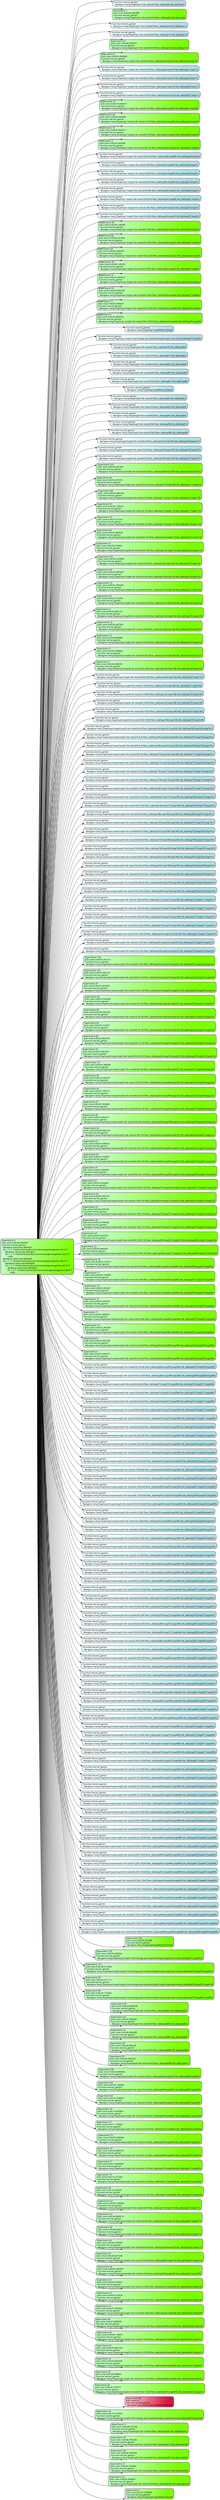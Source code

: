 digraph G {
rankdir=LR;
n140107810735056[shape=box color="grey30" penwidth=2 fillcolor="darkseagreen1:lawngreen" style="filled,rounded" gradientangle=315 fontname="Calibri Light" label="Experiment 0\lExec time 0:00:06.044538\lFunction kernel_gemm:\l  #pragma clang loop id(loop1)\l  for (...) /* //home/meinersbur/src/mctree/gemm/gemm.c:81:3 */\l      #pragma clang loop id(loop2)\l      for (...) /* //home/meinersbur/src/mctree/gemm/gemm.c:82:5 */\l          code;\l  #pragma clang loop id(loop3)\l  for (...) /* //home/meinersbur/src/mctree/gemm/gemm.c:86:3 */\l      #pragma clang loop id(loop4)\l      for (...) /* //home/meinersbur/src/mctree/gemm/gemm.c:87:5 */\l          #pragma clang loop id(loop5)\l          for (...) /* //home/meinersbur/src/mctree/gemm/gemm.c:88:8 */\l              code;\l"];

n140107815421456[shape=box color="grey30" penwidth=2 fillcolor="azure:powderblue" style="filled,rounded" gradientangle=315 fontname="Calibri Light" label="Function kernel_gemm:\l  #pragma clang loop(loop1) tile sizes(4) floor_ids(loop6) tile_ids(loop7)\l"];
n140107810735056 -> n140107815421456;

n140107815420976[shape=box color="grey30" penwidth=2 fillcolor="darkseagreen1:lawngreen" style="filled,rounded" gradientangle=315 fontname="Calibri Light" label="Experiment 1\lExec time 0:00:06.095390\lFunction kernel_gemm:\l  #pragma clang loop(loop1) tile sizes(16) floor_ids(loop8) tile_ids(loop9)\l"];
n140107810735056 -> n140107815420976;

n140107815384736[shape=box color="grey30" penwidth=2 fillcolor="azure:powderblue" style="filled,rounded" gradientangle=315 fontname="Calibri Light" label="Function kernel_gemm:\l  #pragma clang loop(loop1) tile sizes(64) floor_ids(loop10) tile_ids(loop11)\l"];
n140107810735056 -> n140107815384736;

n140107815333168[shape=box color="grey30" penwidth=2 fillcolor="azure:powderblue" style="filled,rounded" gradientangle=315 fontname="Calibri Light" label="Function kernel_gemm:\l  #pragma clang loop(loop1) tile sizes(256) floor_ids(loop12) tile_ids(loop13)\l"];
n140107810735056 -> n140107815333168;

n140107810858704[shape=box color="grey30" penwidth=2 fillcolor="darkseagreen1:lawngreen" style="filled,rounded" gradientangle=315 fontname="Calibri Light" label="Experiment 47\lExec time 0:00:06.095019\lFunction kernel_gemm:\l  #pragma clang loop(loop1) tile sizes(1024) floor_ids(loop14) tile_ids(loop15)\l"];
n140107810735056 -> n140107810858704;

n140107810858944[shape=box color="grey30" penwidth=2 fillcolor="darkseagreen1:lawngreen" style="filled,rounded" gradientangle=315 fontname="Calibri Light" label="Experiment 2\lExec time 0:00:05.894006\lFunction kernel_gemm:\l  #pragma clang loop(loop1,loop2) tile sizes(4,4) floor_ids(loop18,loop16) tile_ids(loop19,loop17)\l"];
n140107810735056 -> n140107810858944;

n140107810859088[shape=box color="grey30" penwidth=2 fillcolor="azure:powderblue" style="filled,rounded" gradientangle=315 fontname="Calibri Light" label="Function kernel_gemm:\l  #pragma clang loop(loop1,loop2) tile sizes(16,4) floor_ids(loop20,loop16) tile_ids(loop21,loop17)\l"];
n140107810735056 -> n140107810859088;

n140107810859424[shape=box color="grey30" penwidth=2 fillcolor="azure:powderblue" style="filled,rounded" gradientangle=315 fontname="Calibri Light" label="Function kernel_gemm:\l  #pragma clang loop(loop1,loop2) tile sizes(64,4) floor_ids(loop22,loop16) tile_ids(loop23,loop17)\l"];
n140107810735056 -> n140107810859424;

n140107810859664[shape=box color="grey30" penwidth=2 fillcolor="azure:powderblue" style="filled,rounded" gradientangle=315 fontname="Calibri Light" label="Function kernel_gemm:\l  #pragma clang loop(loop1,loop2) tile sizes(256,4) floor_ids(loop24,loop16) tile_ids(loop25,loop17)\l"];
n140107810735056 -> n140107810859664;

n140107810859904[shape=box color="grey30" penwidth=2 fillcolor="azure:powderblue" style="filled,rounded" gradientangle=315 fontname="Calibri Light" label="Function kernel_gemm:\l  #pragma clang loop(loop1,loop2) tile sizes(1024,4) floor_ids(loop26,loop16) tile_ids(loop27,loop17)\l"];
n140107810735056 -> n140107810859904;

n140107810860288[shape=box color="grey30" penwidth=2 fillcolor="darkseagreen1:lawngreen" style="filled,rounded" gradientangle=315 fontname="Calibri Light" label="Experiment 79\lExec time 0:00:07.049419\lFunction kernel_gemm:\l  #pragma clang loop(loop1,loop2) tile sizes(4,16) floor_ids(loop30,loop28) tile_ids(loop31,loop29)\l"];
n140107810735056 -> n140107810860288;

n140107810860528[shape=box color="grey30" penwidth=2 fillcolor="darkseagreen1:lawngreen" style="filled,rounded" gradientangle=315 fontname="Calibri Light" label="Experiment 48\lExec time 0:00:06.044683\lFunction kernel_gemm:\l  #pragma clang loop(loop1,loop2) tile sizes(16,16) floor_ids(loop32,loop28) tile_ids(loop33,loop29)\l"];
n140107810735056 -> n140107810860528;

n140107810860768[shape=box color="grey30" penwidth=2 fillcolor="darkseagreen1:lawngreen" style="filled,rounded" gradientangle=315 fontname="Calibri Light" label="Experiment 19\lExec time 0:00:05.944317\lFunction kernel_gemm:\l  #pragma clang loop(loop1,loop2) tile sizes(64,16) floor_ids(loop34,loop28) tile_ids(loop35,loop29)\l"];
n140107810735056 -> n140107810860768;

n140107810861008[shape=box color="grey30" penwidth=2 fillcolor="darkseagreen1:lawngreen" style="filled,rounded" gradientangle=315 fontname="Calibri Light" label="Experiment 3\lExec time 0:00:05.944780\lFunction kernel_gemm:\l  #pragma clang loop(loop1,loop2) tile sizes(256,16) floor_ids(loop36,loop28) tile_ids(loop37,loop29)\l"];
n140107810735056 -> n140107810861008;

n140107789340928[shape=box color="grey30" penwidth=2 fillcolor="azure:powderblue" style="filled,rounded" gradientangle=315 fontname="Calibri Light" label="Function kernel_gemm:\l  #pragma clang loop(loop1,loop2) tile sizes(1024,16) floor_ids(loop38,loop28) tile_ids(loop39,loop29)\l"];
n140107810735056 -> n140107789340928;

n140107789341312[shape=box color="grey30" penwidth=2 fillcolor="azure:powderblue" style="filled,rounded" gradientangle=315 fontname="Calibri Light" label="Function kernel_gemm:\l  #pragma clang loop(loop1,loop2) tile sizes(4,64) floor_ids(loop42,loop40) tile_ids(loop43,loop41)\l"];
n140107810735056 -> n140107789341312;

n140107789341552[shape=box color="grey30" penwidth=2 fillcolor="azure:powderblue" style="filled,rounded" gradientangle=315 fontname="Calibri Light" label="Function kernel_gemm:\l  #pragma clang loop(loop1,loop2) tile sizes(16,64) floor_ids(loop44,loop40) tile_ids(loop45,loop41)\l"];
n140107810735056 -> n140107789341552;

n140107789341792[shape=box color="grey30" penwidth=2 fillcolor="azure:powderblue" style="filled,rounded" gradientangle=315 fontname="Calibri Light" label="Function kernel_gemm:\l  #pragma clang loop(loop1,loop2) tile sizes(64,64) floor_ids(loop46,loop40) tile_ids(loop47,loop41)\l"];
n140107810735056 -> n140107789341792;

n140107789342032[shape=box color="grey30" penwidth=2 fillcolor="azure:powderblue" style="filled,rounded" gradientangle=315 fontname="Calibri Light" label="Function kernel_gemm:\l  #pragma clang loop(loop1,loop2) tile sizes(256,64) floor_ids(loop48,loop40) tile_ids(loop49,loop41)\l"];
n140107810735056 -> n140107789342032;

n140107789342272[shape=box color="grey30" penwidth=2 fillcolor="azure:powderblue" style="filled,rounded" gradientangle=315 fontname="Calibri Light" label="Function kernel_gemm:\l  #pragma clang loop(loop1,loop2) tile sizes(1024,64) floor_ids(loop50,loop40) tile_ids(loop51,loop41)\l"];
n140107810735056 -> n140107789342272;

n140107789342656[shape=box color="grey30" penwidth=2 fillcolor="azure:powderblue" style="filled,rounded" gradientangle=315 fontname="Calibri Light" label="Function kernel_gemm:\l  #pragma clang loop(loop1,loop2) tile sizes(4,256) floor_ids(loop54,loop52) tile_ids(loop55,loop53)\l"];
n140107810735056 -> n140107789342656;

n140107789342896[shape=box color="grey30" penwidth=2 fillcolor="azure:powderblue" style="filled,rounded" gradientangle=315 fontname="Calibri Light" label="Function kernel_gemm:\l  #pragma clang loop(loop1,loop2) tile sizes(16,256) floor_ids(loop56,loop52) tile_ids(loop57,loop53)\l"];
n140107810735056 -> n140107789342896;

n140107789343136[shape=box color="grey30" penwidth=2 fillcolor="darkseagreen1:lawngreen" style="filled,rounded" gradientangle=315 fontname="Calibri Light" label="Experiment 95\lExec time 0:00:06.146065\lFunction kernel_gemm:\l  #pragma clang loop(loop1,loop2) tile sizes(64,256) floor_ids(loop58,loop52) tile_ids(loop59,loop53)\l"];
n140107810735056 -> n140107789343136;

n140107789343376[shape=box color="grey30" penwidth=2 fillcolor="darkseagreen1:lawngreen" style="filled,rounded" gradientangle=315 fontname="Calibri Light" label="Experiment 80\lExec time 0:00:06.241364\lFunction kernel_gemm:\l  #pragma clang loop(loop1,loop2) tile sizes(256,256) floor_ids(loop60,loop52) tile_ids(loop61,loop53)\l"];
n140107810735056 -> n140107789343376;

n140107789343616[shape=box color="grey30" penwidth=2 fillcolor="darkseagreen1:lawngreen" style="filled,rounded" gradientangle=315 fontname="Calibri Light" label="Experiment 64\lExec time 0:00:06.346530\lFunction kernel_gemm:\l  #pragma clang loop(loop1,loop2) tile sizes(1024,256) floor_ids(loop62,loop52) tile_ids(loop63,loop53)\l"];
n140107810735056 -> n140107789343616;

n140107789344000[shape=box color="grey30" penwidth=2 fillcolor="darkseagreen1:lawngreen" style="filled,rounded" gradientangle=315 fontname="Calibri Light" label="Experiment 49\lExec time 0:00:06.145325\lFunction kernel_gemm:\l  #pragma clang loop(loop1,loop2) tile sizes(4,1024) floor_ids(loop66,loop64) tile_ids(loop67,loop65)\l"];
n140107810735056 -> n140107789344000;

n140107789344240[shape=box color="grey30" penwidth=2 fillcolor="darkseagreen1:lawngreen" style="filled,rounded" gradientangle=315 fontname="Calibri Light" label="Experiment 32\lExec time 0:00:05.994343\lFunction kernel_gemm:\l  #pragma clang loop(loop1,loop2) tile sizes(16,1024) floor_ids(loop68,loop64) tile_ids(loop69,loop65)\l"];
n140107810735056 -> n140107789344240;

n140107789344480[shape=box color="grey30" penwidth=2 fillcolor="darkseagreen1:lawngreen" style="filled,rounded" gradientangle=315 fontname="Calibri Light" label="Experiment 20\lExec time 0:00:06.045239\lFunction kernel_gemm:\l  #pragma clang loop(loop1,loop2) tile sizes(64,1024) floor_ids(loop70,loop64) tile_ids(loop71,loop65)\l"];
n140107810735056 -> n140107789344480;

n140107789344720[shape=box color="grey30" penwidth=2 fillcolor="darkseagreen1:lawngreen" style="filled,rounded" gradientangle=315 fontname="Calibri Light" label="Experiment 12\lExec time 0:00:05.994957\lFunction kernel_gemm:\l  #pragma clang loop(loop1,loop2) tile sizes(256,1024) floor_ids(loop72,loop64) tile_ids(loop73,loop65)\l"];
n140107810735056 -> n140107789344720;

n140107789373696[shape=box color="grey30" penwidth=2 fillcolor="darkseagreen1:lawngreen" style="filled,rounded" gradientangle=315 fontname="Calibri Light" label="Experiment 4\lExec time 0:00:05.894256\lFunction kernel_gemm:\l  #pragma clang loop(loop1,loop2) tile sizes(1024,1024) floor_ids(loop74,loop64) tile_ids(loop75,loop65)\l"];
n140107810735056 -> n140107789373696;

n140107789373840[shape=box color="grey30" penwidth=2 fillcolor="azure:powderblue" style="filled,rounded" gradientangle=315 fontname="Calibri Light" label="Function kernel_gemm:\l  #pragma clang loop(loop1) parallelize_thread\l"];
n140107810735056 -> n140107789373840;

n140107789374176[shape=box color="grey30" penwidth=2 fillcolor="azure:powderblue" style="filled,rounded" gradientangle=315 fontname="Calibri Light" label="Function kernel_gemm:\l  #pragma clang loop(loop1,loop2) interchange permutation(loop2,loop1) permuted_ids(loop77,loop78)\l"];
n140107810735056 -> n140107789374176;

n140107789374560[shape=box color="grey30" penwidth=2 fillcolor="azure:powderblue" style="filled,rounded" gradientangle=315 fontname="Calibri Light" label="Function kernel_gemm:\l  #pragma clang loop(loop2) tile sizes(4) floor_ids(loop79) tile_ids(loop80)\l"];
n140107810735056 -> n140107789374560;

n140107789374896[shape=box color="grey30" penwidth=2 fillcolor="azure:powderblue" style="filled,rounded" gradientangle=315 fontname="Calibri Light" label="Function kernel_gemm:\l  #pragma clang loop(loop2) tile sizes(16) floor_ids(loop81) tile_ids(loop82)\l"];
n140107810735056 -> n140107789374896;

n140107789375232[shape=box color="grey30" penwidth=2 fillcolor="azure:powderblue" style="filled,rounded" gradientangle=315 fontname="Calibri Light" label="Function kernel_gemm:\l  #pragma clang loop(loop2) tile sizes(64) floor_ids(loop83) tile_ids(loop84)\l"];
n140107810735056 -> n140107789375232;

n140107789375568[shape=box color="grey30" penwidth=2 fillcolor="azure:powderblue" style="filled,rounded" gradientangle=315 fontname="Calibri Light" label="Function kernel_gemm:\l  #pragma clang loop(loop2) tile sizes(256) floor_ids(loop85) tile_ids(loop86)\l"];
n140107810735056 -> n140107789375568;

n140107789375904[shape=box color="grey30" penwidth=2 fillcolor="azure:powderblue" style="filled,rounded" gradientangle=315 fontname="Calibri Light" label="Function kernel_gemm:\l  #pragma clang loop(loop2) tile sizes(1024) floor_ids(loop87) tile_ids(loop88)\l"];
n140107810735056 -> n140107789375904;

n140107789376144[shape=box color="grey30" penwidth=2 fillcolor="azure:powderblue" style="filled,rounded" gradientangle=315 fontname="Calibri Light" label="Function kernel_gemm:\l  #pragma clang loop(loop2) parallelize_thread\l"];
n140107810735056 -> n140107789376144;

n140107789376432[shape=box color="grey30" penwidth=2 fillcolor="azure:powderblue" style="filled,rounded" gradientangle=315 fontname="Calibri Light" label="Function kernel_gemm:\l  #pragma clang loop(loop3) tile sizes(4) floor_ids(loop90) tile_ids(loop91)\l"];
n140107810735056 -> n140107789376432;

n140107789376720[shape=box color="grey30" penwidth=2 fillcolor="azure:powderblue" style="filled,rounded" gradientangle=315 fontname="Calibri Light" label="Function kernel_gemm:\l  #pragma clang loop(loop3) tile sizes(16) floor_ids(loop92) tile_ids(loop93)\l"];
n140107810735056 -> n140107789376720;

n140107789377008[shape=box color="grey30" penwidth=2 fillcolor="azure:powderblue" style="filled,rounded" gradientangle=315 fontname="Calibri Light" label="Function kernel_gemm:\l  #pragma clang loop(loop3) tile sizes(64) floor_ids(loop94) tile_ids(loop95)\l"];
n140107810735056 -> n140107789377008;

n140107789377296[shape=box color="grey30" penwidth=2 fillcolor="azure:powderblue" style="filled,rounded" gradientangle=315 fontname="Calibri Light" label="Function kernel_gemm:\l  #pragma clang loop(loop3) tile sizes(256) floor_ids(loop96) tile_ids(loop97)\l"];
n140107810735056 -> n140107789377296;

n140107789406320[shape=box color="grey30" penwidth=2 fillcolor="azure:powderblue" style="filled,rounded" gradientangle=315 fontname="Calibri Light" label="Function kernel_gemm:\l  #pragma clang loop(loop3) tile sizes(1024) floor_ids(loop98) tile_ids(loop99)\l"];
n140107810735056 -> n140107789406320;

n140107789406752[shape=box color="grey30" penwidth=2 fillcolor="azure:powderblue" style="filled,rounded" gradientangle=315 fontname="Calibri Light" label="Function kernel_gemm:\l  #pragma clang loop(loop3,loop4) tile sizes(4,4) floor_ids(loop102,loop100) tile_ids(loop103,loop101)\l"];
n140107810735056 -> n140107789406752;

n140107789406992[shape=box color="grey30" penwidth=2 fillcolor="azure:powderblue" style="filled,rounded" gradientangle=315 fontname="Calibri Light" label="Function kernel_gemm:\l  #pragma clang loop(loop3,loop4) tile sizes(16,4) floor_ids(loop104,loop100) tile_ids(loop105,loop101)\l"];
n140107810735056 -> n140107789406992;

n140107789407232[shape=box color="grey30" penwidth=2 fillcolor="azure:powderblue" style="filled,rounded" gradientangle=315 fontname="Calibri Light" label="Function kernel_gemm:\l  #pragma clang loop(loop3,loop4) tile sizes(64,4) floor_ids(loop106,loop100) tile_ids(loop107,loop101)\l"];
n140107810735056 -> n140107789407232;

n140107789407472[shape=box color="grey30" penwidth=2 fillcolor="darkseagreen1:lawngreen" style="filled,rounded" gradientangle=315 fontname="Calibri Light" label="Experiment 103\lExec time 0:00:03.481900\lFunction kernel_gemm:\l  #pragma clang loop(loop3,loop4) tile sizes(256,4) floor_ids(loop108,loop100) tile_ids(loop109,loop101)\l"];
n140107810735056 -> n140107789407472;

n140107789407712[shape=box color="grey30" penwidth=2 fillcolor="darkseagreen1:lawngreen" style="filled,rounded" gradientangle=315 fontname="Calibri Light" label="Experiment 96\lExec time 0:00:03.431991\lFunction kernel_gemm:\l  #pragma clang loop(loop3,loop4) tile sizes(1024,4) floor_ids(loop110,loop100) tile_ids(loop111,loop101)\l"];
n140107810735056 -> n140107789407712;

n140107789408096[shape=box color="grey30" penwidth=2 fillcolor="darkseagreen1:lawngreen" style="filled,rounded" gradientangle=315 fontname="Calibri Light" label="Experiment 88\lExec time 0:00:03.685556\lFunction kernel_gemm:\l  #pragma clang loop(loop3,loop4) tile sizes(4,16) floor_ids(loop114,loop112) tile_ids(loop115,loop113)\l"];
n140107810735056 -> n140107789408096;

n140107789408336[shape=box color="grey30" penwidth=2 fillcolor="darkseagreen1:lawngreen" style="filled,rounded" gradientangle=315 fontname="Calibri Light" label="Experiment 81\lExec time 0:00:03.178018\lFunction kernel_gemm:\l  #pragma clang loop(loop3,loop4) tile sizes(16,16) floor_ids(loop116,loop112) tile_ids(loop117,loop113)\l"];
n140107810735056 -> n140107789408336;

n140107789408576[shape=box color="grey30" penwidth=2 fillcolor="darkseagreen1:lawngreen" style="filled,rounded" gradientangle=315 fontname="Calibri Light" label="Experiment 72\lExec time 0:00:03.131411\lFunction kernel_gemm:\l  #pragma clang loop(loop3,loop4) tile sizes(64,16) floor_ids(loop118,loop112) tile_ids(loop119,loop113)\l"];
n140107810735056 -> n140107789408576;

n140107789408816[shape=box color="grey30" penwidth=2 fillcolor="darkseagreen1:lawngreen" style="filled,rounded" gradientangle=315 fontname="Calibri Light" label="Experiment 65\lExec time 0:00:03.080035\lFunction kernel_gemm:\l  #pragma clang loop(loop3,loop4) tile sizes(256,16) floor_ids(loop120,loop112) tile_ids(loop121,loop113)\l"];
n140107810735056 -> n140107789408816;

n140107789409056[shape=box color="grey30" penwidth=2 fillcolor="darkseagreen1:lawngreen" style="filled,rounded" gradientangle=315 fontname="Calibri Light" label="Experiment 57\lExec time 0:00:03.079959\lFunction kernel_gemm:\l  #pragma clang loop(loop3,loop4) tile sizes(1024,16) floor_ids(loop122,loop112) tile_ids(loop123,loop113)\l"];
n140107810735056 -> n140107789409056;

n140107789409440[shape=box color="grey30" penwidth=2 fillcolor="darkseagreen1:lawngreen" style="filled,rounded" gradientangle=315 fontname="Calibri Light" label="Experiment 50\lExec time 0:00:05.243989\lFunction kernel_gemm:\l  #pragma clang loop(loop3,loop4) tile sizes(4,64) floor_ids(loop126,loop124) tile_ids(loop127,loop125)\l"];
n140107810735056 -> n140107789409440;

n140107789409680[shape=box color="grey30" penwidth=2 fillcolor="darkseagreen1:lawngreen" style="filled,rounded" gradientangle=315 fontname="Calibri Light" label="Experiment 40\lExec time 0:00:04.087628\lFunction kernel_gemm:\l  #pragma clang loop(loop3,loop4) tile sizes(16,64) floor_ids(loop128,loop124) tile_ids(loop129,loop125)\l"];
n140107810735056 -> n140107789409680;

n140107789409920[shape=box color="grey30" penwidth=2 fillcolor="darkseagreen1:lawngreen" style="filled,rounded" gradientangle=315 fontname="Calibri Light" label="Experiment 33\lExec time 0:00:03.784320\lFunction kernel_gemm:\l  #pragma clang loop(loop3,loop4) tile sizes(64,64) floor_ids(loop130,loop124) tile_ids(loop131,loop125)\l"];
n140107810735056 -> n140107789409920;

n140107789410160[shape=box color="grey30" penwidth=2 fillcolor="darkseagreen1:lawngreen" style="filled,rounded" gradientangle=315 fontname="Calibri Light" label="Experiment 25\lExec time 0:00:03.733293\lFunction kernel_gemm:\l  #pragma clang loop(loop3,loop4) tile sizes(256,64) floor_ids(loop132,loop124) tile_ids(loop133,loop125)\l"];
n140107810735056 -> n140107789410160;

n140107789439136[shape=box color="grey30" penwidth=2 fillcolor="darkseagreen1:lawngreen" style="filled,rounded" gradientangle=315 fontname="Calibri Light" label="Experiment 21\lExec time 0:00:03.683133\lFunction kernel_gemm:\l  #pragma clang loop(loop3,loop4) tile sizes(1024,64) floor_ids(loop134,loop124) tile_ids(loop135,loop125)\l"];
n140107810735056 -> n140107789439136;

n140107789439520[shape=box color="grey30" penwidth=2 fillcolor="darkseagreen1:lawngreen" style="filled,rounded" gradientangle=315 fontname="Calibri Light" label="Experiment 16\lExec time 0:00:05.847202\lFunction kernel_gemm:\l  #pragma clang loop(loop3,loop4) tile sizes(4,256) floor_ids(loop138,loop136) tile_ids(loop139,loop137)\l"];
n140107810735056 -> n140107789439520;

n140107789439760[shape=box color="grey30" penwidth=2 fillcolor="darkseagreen1:lawngreen" style="filled,rounded" gradientangle=315 fontname="Calibri Light" label="Experiment 13\lExec time 0:00:04.840882\lFunction kernel_gemm:\l  #pragma clang loop(loop3,loop4) tile sizes(16,256) floor_ids(loop140,loop136) tile_ids(loop141,loop137)\l"];
n140107810735056 -> n140107789439760;

n140107789440000[shape=box color="grey30" penwidth=2 fillcolor="darkseagreen1:lawngreen" style="filled,rounded" gradientangle=315 fontname="Calibri Light" label="Experiment 9\lExec time 0:00:04.538682\lFunction kernel_gemm:\l  #pragma clang loop(loop3,loop4) tile sizes(64,256) floor_ids(loop142,loop136) tile_ids(loop143,loop137)\l"];
n140107810735056 -> n140107789440000;

n140107789440240[shape=box color="grey30" penwidth=2 fillcolor="darkseagreen1:lawngreen" style="filled,rounded" gradientangle=315 fontname="Calibri Light" label="Experiment 5\lExec time 0:00:04.436658\lFunction kernel_gemm:\l  #pragma clang loop(loop3,loop4) tile sizes(256,256) floor_ids(loop144,loop136) tile_ids(loop145,loop137)\l"];
n140107810735056 -> n140107789440240;

n140107789440480[shape=box color="grey30" penwidth=2 fillcolor="azure:powderblue" style="filled,rounded" gradientangle=315 fontname="Calibri Light" label="Function kernel_gemm:\l  #pragma clang loop(loop3,loop4) tile sizes(1024,256) floor_ids(loop146,loop136) tile_ids(loop147,loop137)\l"];
n140107810735056 -> n140107789440480;

n140107789440864[shape=box color="grey30" penwidth=2 fillcolor="azure:powderblue" style="filled,rounded" gradientangle=315 fontname="Calibri Light" label="Function kernel_gemm:\l  #pragma clang loop(loop3,loop4) tile sizes(4,1024) floor_ids(loop150,loop148) tile_ids(loop151,loop149)\l"];
n140107810735056 -> n140107789440864;

n140107789441104[shape=box color="grey30" penwidth=2 fillcolor="azure:powderblue" style="filled,rounded" gradientangle=315 fontname="Calibri Light" label="Function kernel_gemm:\l  #pragma clang loop(loop3,loop4) tile sizes(16,1024) floor_ids(loop152,loop148) tile_ids(loop153,loop149)\l"];
n140107810735056 -> n140107789441104;

n140107789441344[shape=box color="grey30" penwidth=2 fillcolor="azure:powderblue" style="filled,rounded" gradientangle=315 fontname="Calibri Light" label="Function kernel_gemm:\l  #pragma clang loop(loop3,loop4) tile sizes(64,1024) floor_ids(loop154,loop148) tile_ids(loop155,loop149)\l"];
n140107810735056 -> n140107789441344;

n140107789441584[shape=box color="grey30" penwidth=2 fillcolor="azure:powderblue" style="filled,rounded" gradientangle=315 fontname="Calibri Light" label="Function kernel_gemm:\l  #pragma clang loop(loop3,loop4) tile sizes(256,1024) floor_ids(loop156,loop148) tile_ids(loop157,loop149)\l"];
n140107810735056 -> n140107789441584;

n140107789441824[shape=box color="grey30" penwidth=2 fillcolor="azure:powderblue" style="filled,rounded" gradientangle=315 fontname="Calibri Light" label="Function kernel_gemm:\l  #pragma clang loop(loop3,loop4) tile sizes(1024,1024) floor_ids(loop158,loop148) tile_ids(loop159,loop149)\l"];
n140107810735056 -> n140107789441824;

n140107789442352[shape=box color="grey30" penwidth=2 fillcolor="azure:powderblue" style="filled,rounded" gradientangle=315 fontname="Calibri Light" label="Function kernel_gemm:\l  #pragma clang loop(loop3,loop4,loop5) tile sizes(4,4,4) floor_ids(loop164,loop162,loop160) tile_ids(loop165,loop163,loop161)\l"];
n140107810735056 -> n140107789442352;

n140107789442592[shape=box color="grey30" penwidth=2 fillcolor="azure:powderblue" style="filled,rounded" gradientangle=315 fontname="Calibri Light" label="Function kernel_gemm:\l  #pragma clang loop(loop3,loop4,loop5) tile sizes(16,4,4) floor_ids(loop166,loop162,loop160) tile_ids(loop167,loop163,loop161)\l"];
n140107810735056 -> n140107789442592;

n140107789442832[shape=box color="grey30" penwidth=2 fillcolor="azure:powderblue" style="filled,rounded" gradientangle=315 fontname="Calibri Light" label="Function kernel_gemm:\l  #pragma clang loop(loop3,loop4,loop5) tile sizes(64,4,4) floor_ids(loop168,loop162,loop160) tile_ids(loop169,loop163,loop161)\l"];
n140107810735056 -> n140107789442832;

n140107789471808[shape=box color="grey30" penwidth=2 fillcolor="azure:powderblue" style="filled,rounded" gradientangle=315 fontname="Calibri Light" label="Function kernel_gemm:\l  #pragma clang loop(loop3,loop4,loop5) tile sizes(256,4,4) floor_ids(loop170,loop162,loop160) tile_ids(loop171,loop163,loop161)\l"];
n140107810735056 -> n140107789471808;

n140107789472048[shape=box color="grey30" penwidth=2 fillcolor="azure:powderblue" style="filled,rounded" gradientangle=315 fontname="Calibri Light" label="Function kernel_gemm:\l  #pragma clang loop(loop3,loop4,loop5) tile sizes(1024,4,4) floor_ids(loop172,loop162,loop160) tile_ids(loop173,loop163,loop161)\l"];
n140107810735056 -> n140107789472048;

n140107789472336[shape=box color="grey30" penwidth=2 fillcolor="azure:powderblue" style="filled,rounded" gradientangle=315 fontname="Calibri Light" label="Function kernel_gemm:\l  #pragma clang loop(loop3,loop4,loop5) tile sizes(4,16,4) floor_ids(loop176,loop174,loop160) tile_ids(loop177,loop175,loop161)\l"];
n140107810735056 -> n140107789472336;

n140107789472576[shape=box color="grey30" penwidth=2 fillcolor="azure:powderblue" style="filled,rounded" gradientangle=315 fontname="Calibri Light" label="Function kernel_gemm:\l  #pragma clang loop(loop3,loop4,loop5) tile sizes(16,16,4) floor_ids(loop178,loop174,loop160) tile_ids(loop179,loop175,loop161)\l"];
n140107810735056 -> n140107789472576;

n140107789472816[shape=box color="grey30" penwidth=2 fillcolor="azure:powderblue" style="filled,rounded" gradientangle=315 fontname="Calibri Light" label="Function kernel_gemm:\l  #pragma clang loop(loop3,loop4,loop5) tile sizes(64,16,4) floor_ids(loop180,loop174,loop160) tile_ids(loop181,loop175,loop161)\l"];
n140107810735056 -> n140107789472816;

n140107789473056[shape=box color="grey30" penwidth=2 fillcolor="azure:powderblue" style="filled,rounded" gradientangle=315 fontname="Calibri Light" label="Function kernel_gemm:\l  #pragma clang loop(loop3,loop4,loop5) tile sizes(256,16,4) floor_ids(loop182,loop174,loop160) tile_ids(loop183,loop175,loop161)\l"];
n140107810735056 -> n140107789473056;

n140107789473296[shape=box color="grey30" penwidth=2 fillcolor="azure:powderblue" style="filled,rounded" gradientangle=315 fontname="Calibri Light" label="Function kernel_gemm:\l  #pragma clang loop(loop3,loop4,loop5) tile sizes(1024,16,4) floor_ids(loop184,loop174,loop160) tile_ids(loop185,loop175,loop161)\l"];
n140107810735056 -> n140107789473296;

n140107789473584[shape=box color="grey30" penwidth=2 fillcolor="azure:powderblue" style="filled,rounded" gradientangle=315 fontname="Calibri Light" label="Function kernel_gemm:\l  #pragma clang loop(loop3,loop4,loop5) tile sizes(4,64,4) floor_ids(loop188,loop186,loop160) tile_ids(loop189,loop187,loop161)\l"];
n140107810735056 -> n140107789473584;

n140107789473824[shape=box color="grey30" penwidth=2 fillcolor="azure:powderblue" style="filled,rounded" gradientangle=315 fontname="Calibri Light" label="Function kernel_gemm:\l  #pragma clang loop(loop3,loop4,loop5) tile sizes(16,64,4) floor_ids(loop190,loop186,loop160) tile_ids(loop191,loop187,loop161)\l"];
n140107810735056 -> n140107789473824;

n140107789474064[shape=box color="grey30" penwidth=2 fillcolor="azure:powderblue" style="filled,rounded" gradientangle=315 fontname="Calibri Light" label="Function kernel_gemm:\l  #pragma clang loop(loop3,loop4,loop5) tile sizes(64,64,4) floor_ids(loop192,loop186,loop160) tile_ids(loop193,loop187,loop161)\l"];
n140107810735056 -> n140107789474064;

n140107789474304[shape=box color="grey30" penwidth=2 fillcolor="azure:powderblue" style="filled,rounded" gradientangle=315 fontname="Calibri Light" label="Function kernel_gemm:\l  #pragma clang loop(loop3,loop4,loop5) tile sizes(256,64,4) floor_ids(loop194,loop186,loop160) tile_ids(loop195,loop187,loop161)\l"];
n140107810735056 -> n140107789474304;

n140107789474544[shape=box color="grey30" penwidth=2 fillcolor="azure:powderblue" style="filled,rounded" gradientangle=315 fontname="Calibri Light" label="Function kernel_gemm:\l  #pragma clang loop(loop3,loop4,loop5) tile sizes(1024,64,4) floor_ids(loop196,loop186,loop160) tile_ids(loop197,loop187,loop161)\l"];
n140107810735056 -> n140107789474544;

n140107789474832[shape=box color="grey30" penwidth=2 fillcolor="azure:powderblue" style="filled,rounded" gradientangle=315 fontname="Calibri Light" label="Function kernel_gemm:\l  #pragma clang loop(loop3,loop4,loop5) tile sizes(4,256,4) floor_ids(loop200,loop198,loop160) tile_ids(loop201,loop199,loop161)\l"];
n140107810735056 -> n140107789474832;

n140107789475072[shape=box color="grey30" penwidth=2 fillcolor="azure:powderblue" style="filled,rounded" gradientangle=315 fontname="Calibri Light" label="Function kernel_gemm:\l  #pragma clang loop(loop3,loop4,loop5) tile sizes(16,256,4) floor_ids(loop202,loop198,loop160) tile_ids(loop203,loop199,loop161)\l"];
n140107810735056 -> n140107789475072;

n140107789475312[shape=box color="grey30" penwidth=2 fillcolor="azure:powderblue" style="filled,rounded" gradientangle=315 fontname="Calibri Light" label="Function kernel_gemm:\l  #pragma clang loop(loop3,loop4,loop5) tile sizes(64,256,4) floor_ids(loop204,loop198,loop160) tile_ids(loop205,loop199,loop161)\l"];
n140107810735056 -> n140107789475312;

n140107789475552[shape=box color="grey30" penwidth=2 fillcolor="azure:powderblue" style="filled,rounded" gradientangle=315 fontname="Calibri Light" label="Function kernel_gemm:\l  #pragma clang loop(loop3,loop4,loop5) tile sizes(256,256,4) floor_ids(loop206,loop198,loop160) tile_ids(loop207,loop199,loop161)\l"];
n140107810735056 -> n140107789475552;

n140107789475792[shape=box color="grey30" penwidth=2 fillcolor="azure:powderblue" style="filled,rounded" gradientangle=315 fontname="Calibri Light" label="Function kernel_gemm:\l  #pragma clang loop(loop3,loop4,loop5) tile sizes(1024,256,4) floor_ids(loop208,loop198,loop160) tile_ids(loop209,loop199,loop161)\l"];
n140107810735056 -> n140107789475792;

n140107789496624[shape=box color="grey30" penwidth=2 fillcolor="azure:powderblue" style="filled,rounded" gradientangle=315 fontname="Calibri Light" label="Function kernel_gemm:\l  #pragma clang loop(loop3,loop4,loop5) tile sizes(4,1024,4) floor_ids(loop212,loop210,loop160) tile_ids(loop213,loop211,loop161)\l"];
n140107810735056 -> n140107789496624;

n140107789496864[shape=box color="grey30" penwidth=2 fillcolor="azure:powderblue" style="filled,rounded" gradientangle=315 fontname="Calibri Light" label="Function kernel_gemm:\l  #pragma clang loop(loop3,loop4,loop5) tile sizes(16,1024,4) floor_ids(loop214,loop210,loop160) tile_ids(loop215,loop211,loop161)\l"];
n140107810735056 -> n140107789496864;

n140107789497104[shape=box color="grey30" penwidth=2 fillcolor="azure:powderblue" style="filled,rounded" gradientangle=315 fontname="Calibri Light" label="Function kernel_gemm:\l  #pragma clang loop(loop3,loop4,loop5) tile sizes(64,1024,4) floor_ids(loop216,loop210,loop160) tile_ids(loop217,loop211,loop161)\l"];
n140107810735056 -> n140107789497104;

n140107789497344[shape=box color="grey30" penwidth=2 fillcolor="azure:powderblue" style="filled,rounded" gradientangle=315 fontname="Calibri Light" label="Function kernel_gemm:\l  #pragma clang loop(loop3,loop4,loop5) tile sizes(256,1024,4) floor_ids(loop218,loop210,loop160) tile_ids(loop219,loop211,loop161)\l"];
n140107810735056 -> n140107789497344;

n140107789497584[shape=box color="grey30" penwidth=2 fillcolor="azure:powderblue" style="filled,rounded" gradientangle=315 fontname="Calibri Light" label="Function kernel_gemm:\l  #pragma clang loop(loop3,loop4,loop5) tile sizes(1024,1024,4) floor_ids(loop220,loop210,loop160) tile_ids(loop221,loop211,loop161)\l"];
n140107810735056 -> n140107789497584;

n140107789498064[shape=box color="grey30" penwidth=2 fillcolor="azure:powderblue" style="filled,rounded" gradientangle=315 fontname="Calibri Light" label="Function kernel_gemm:\l  #pragma clang loop(loop3,loop4,loop5) tile sizes(4,4,16) floor_ids(loop226,loop224,loop222) tile_ids(loop227,loop225,loop223)\l"];
n140107810735056 -> n140107789498064;

n140107789498304[shape=box color="grey30" penwidth=2 fillcolor="azure:powderblue" style="filled,rounded" gradientangle=315 fontname="Calibri Light" label="Function kernel_gemm:\l  #pragma clang loop(loop3,loop4,loop5) tile sizes(16,4,16) floor_ids(loop228,loop224,loop222) tile_ids(loop229,loop225,loop223)\l"];
n140107810735056 -> n140107789498304;

n140107789498544[shape=box color="grey30" penwidth=2 fillcolor="darkseagreen1:lawngreen" style="filled,rounded" gradientangle=315 fontname="Calibri Light" label="Experiment 104\lExec time 0:00:03.331215\lFunction kernel_gemm:\l  #pragma clang loop(loop3,loop4,loop5) tile sizes(64,4,16) floor_ids(loop230,loop224,loop222) tile_ids(loop231,loop225,loop223)\l"];
n140107810735056 -> n140107789498544;

n140107789498784[shape=box color="grey30" penwidth=2 fillcolor="darkseagreen1:lawngreen" style="filled,rounded" gradientangle=315 fontname="Calibri Light" label="Experiment 100\lExec time 0:00:03.583155\lFunction kernel_gemm:\l  #pragma clang loop(loop3,loop4,loop5) tile sizes(256,4,16) floor_ids(loop232,loop224,loop222) tile_ids(loop233,loop225,loop223)\l"];
n140107810735056 -> n140107789498784;

n140107789499024[shape=box color="grey30" penwidth=2 fillcolor="darkseagreen1:lawngreen" style="filled,rounded" gradientangle=315 fontname="Calibri Light" label="Experiment 97\lExec time 0:00:03.582506\lFunction kernel_gemm:\l  #pragma clang loop(loop3,loop4,loop5) tile sizes(1024,4,16) floor_ids(loop234,loop224,loop222) tile_ids(loop235,loop225,loop223)\l"];
n140107810735056 -> n140107789499024;

n140107789499312[shape=box color="grey30" penwidth=2 fillcolor="darkseagreen1:lawngreen" style="filled,rounded" gradientangle=315 fontname="Calibri Light" label="Experiment 92\lExec time 0:00:03.934900\lFunction kernel_gemm:\l  #pragma clang loop(loop3,loop4,loop5) tile sizes(4,16,16) floor_ids(loop238,loop236,loop222) tile_ids(loop239,loop237,loop223)\l"];
n140107810735056 -> n140107789499312;

n140107789499552[shape=box color="grey30" penwidth=2 fillcolor="darkseagreen1:lawngreen" style="filled,rounded" gradientangle=315 fontname="Calibri Light" label="Experiment 89\lExec time 0:00:04.387324\lFunction kernel_gemm:\l  #pragma clang loop(loop3,loop4,loop5) tile sizes(16,16,16) floor_ids(loop240,loop236,loop222) tile_ids(loop241,loop237,loop223)\l"];
n140107810735056 -> n140107789499552;

n140107789499792[shape=box color="grey30" penwidth=2 fillcolor="darkseagreen1:lawngreen" style="filled,rounded" gradientangle=315 fontname="Calibri Light" label="Experiment 85\lExec time 0:00:03.733221\lFunction kernel_gemm:\l  #pragma clang loop(loop3,loop4,loop5) tile sizes(64,16,16) floor_ids(loop242,loop236,loop222) tile_ids(loop243,loop237,loop223)\l"];
n140107810735056 -> n140107789499792;

n140107789500032[shape=box color="grey30" penwidth=2 fillcolor="darkseagreen1:lawngreen" style="filled,rounded" gradientangle=315 fontname="Calibri Light" label="Experiment 82\lExec time 0:00:03.682678\lFunction kernel_gemm:\l  #pragma clang loop(loop3,loop4,loop5) tile sizes(256,16,16) floor_ids(loop244,loop236,loop222) tile_ids(loop245,loop237,loop223)\l"];
n140107810735056 -> n140107789500032;

n140107789500272[shape=box color="grey30" penwidth=2 fillcolor="darkseagreen1:lawngreen" style="filled,rounded" gradientangle=315 fontname="Calibri Light" label="Experiment 76\lExec time 0:00:03.682704\lFunction kernel_gemm:\l  #pragma clang loop(loop3,loop4,loop5) tile sizes(1024,16,16) floor_ids(loop246,loop236,loop222) tile_ids(loop247,loop237,loop223)\l"];
n140107810735056 -> n140107789500272;

n140107789521104[shape=box color="grey30" penwidth=2 fillcolor="darkseagreen1:lawngreen" style="filled,rounded" gradientangle=315 fontname="Calibri Light" label="Experiment 73\lExec time 0:00:04.286836\lFunction kernel_gemm:\l  #pragma clang loop(loop3,loop4,loop5) tile sizes(4,64,16) floor_ids(loop250,loop248,loop222) tile_ids(loop251,loop249,loop223)\l"];
n140107810735056 -> n140107789521104;

n140107789521344[shape=box color="grey30" penwidth=2 fillcolor="darkseagreen1:lawngreen" style="filled,rounded" gradientangle=315 fontname="Calibri Light" label="Experiment 69\lExec time 0:00:04.438747\lFunction kernel_gemm:\l  #pragma clang loop(loop3,loop4,loop5) tile sizes(16,64,16) floor_ids(loop252,loop248,loop222) tile_ids(loop253,loop249,loop223)\l"];
n140107810735056 -> n140107789521344;

n140107789521584[shape=box color="grey30" penwidth=2 fillcolor="darkseagreen1:lawngreen" style="filled,rounded" gradientangle=315 fontname="Calibri Light" label="Experiment 66\lExec time 0:00:03.783511\lFunction kernel_gemm:\l  #pragma clang loop(loop3,loop4,loop5) tile sizes(64,64,16) floor_ids(loop254,loop248,loop222) tile_ids(loop255,loop249,loop223)\l"];
n140107810735056 -> n140107789521584;

n140107789521824[shape=box color="grey30" penwidth=2 fillcolor="darkseagreen1:lawngreen" style="filled,rounded" gradientangle=315 fontname="Calibri Light" label="Experiment 61\lExec time 0:00:03.783668\lFunction kernel_gemm:\l  #pragma clang loop(loop3,loop4,loop5) tile sizes(256,64,16) floor_ids(loop256,loop248,loop222) tile_ids(loop257,loop249,loop223)\l"];
n140107810735056 -> n140107789521824;

n140107789522064[shape=box color="grey30" penwidth=2 fillcolor="darkseagreen1:lawngreen" style="filled,rounded" gradientangle=315 fontname="Calibri Light" label="Experiment 58\lExec time 0:00:03.783510\lFunction kernel_gemm:\l  #pragma clang loop(loop3,loop4,loop5) tile sizes(1024,64,16) floor_ids(loop258,loop248,loop222) tile_ids(loop259,loop249,loop223)\l"];
n140107810735056 -> n140107789522064;

n140107789522352[shape=box color="grey30" penwidth=2 fillcolor="darkseagreen1:lawngreen" style="filled,rounded" gradientangle=315 fontname="Calibri Light" label="Experiment 54\lExec time 0:00:04.940143\lFunction kernel_gemm:\l  #pragma clang loop(loop3,loop4,loop5) tile sizes(4,256,16) floor_ids(loop262,loop260,loop222) tile_ids(loop263,loop261,loop223)\l"];
n140107810735056 -> n140107789522352;

n140107789522592[shape=box color="grey30" penwidth=2 fillcolor="darkseagreen1:lawngreen" style="filled,rounded" gradientangle=315 fontname="Calibri Light" label="Experiment 51\lExec time 0:00:04.438026\lFunction kernel_gemm:\l  #pragma clang loop(loop3,loop4,loop5) tile sizes(16,256,16) floor_ids(loop264,loop260,loop222) tile_ids(loop265,loop261,loop223)\l"];
n140107810735056 -> n140107789522592;

n140107789522832[shape=box color="grey30" penwidth=2 fillcolor="darkseagreen1:lawngreen" style="filled,rounded" gradientangle=315 fontname="Calibri Light" label="Experiment 44\lExec time 0:00:03.732992\lFunction kernel_gemm:\l  #pragma clang loop(loop3,loop4,loop5) tile sizes(64,256,16) floor_ids(loop266,loop260,loop222) tile_ids(loop267,loop261,loop223)\l"];
n140107810735056 -> n140107789522832;

n140107789523072[shape=box color="grey30" penwidth=2 fillcolor="darkseagreen1:lawngreen" style="filled,rounded" gradientangle=315 fontname="Calibri Light" label="Experiment 41\lExec time 0:00:03.683094\lFunction kernel_gemm:\l  #pragma clang loop(loop3,loop4,loop5) tile sizes(256,256,16) floor_ids(loop268,loop260,loop222) tile_ids(loop269,loop261,loop223)\l"];
n140107810735056 -> n140107789523072;

n140107789523312[shape=box color="grey30" penwidth=2 fillcolor="darkseagreen1:lawngreen" style="filled,rounded" gradientangle=315 fontname="Calibri Light" label="Experiment 37\lExec time 0:00:03.632649\lFunction kernel_gemm:\l  #pragma clang loop(loop3,loop4,loop5) tile sizes(1024,256,16) floor_ids(loop270,loop260,loop222) tile_ids(loop271,loop261,loop223)\l"];
n140107810735056 -> n140107789523312;

n140107789523600[shape=box color="grey30" penwidth=2 fillcolor="darkseagreen1:lawngreen" style="filled,rounded" gradientangle=315 fontname="Calibri Light" label="Experiment 34\lExec time 0:00:04.990142\lFunction kernel_gemm:\l  #pragma clang loop(loop3,loop4,loop5) tile sizes(4,1024,16) floor_ids(loop274,loop272,loop222) tile_ids(loop275,loop273,loop223)\l"];
n140107810735056 -> n140107789523600;

n140107789523840[shape=box color="grey30" penwidth=2 fillcolor="darkseagreen1:lawngreen" style="filled,rounded" gradientangle=315 fontname="Calibri Light" label="Experiment 29\lExec time 0:00:04.036758\lFunction kernel_gemm:\l  #pragma clang loop(loop3,loop4,loop5) tile sizes(16,1024,16) floor_ids(loop276,loop272,loop222) tile_ids(loop277,loop273,loop223)\l"];
n140107810735056 -> n140107789523840;

n140107789524080[shape=box color="grey30" penwidth=2 fillcolor="darkseagreen1:lawngreen" style="filled,rounded" gradientangle=315 fontname="Calibri Light" label="Experiment 26\lExec time 0:00:03.934658\lFunction kernel_gemm:\l  #pragma clang loop(loop3,loop4,loop5) tile sizes(64,1024,16) floor_ids(loop278,loop272,loop222) tile_ids(loop279,loop273,loop223)\l"];
n140107810735056 -> n140107789524080;

n140107789524320[shape=box color="grey30" penwidth=2 fillcolor="darkseagreen1:lawngreen" style="filled,rounded" gradientangle=315 fontname="Calibri Light" label="Experiment 23\lExec time 0:00:03.832592\lFunction kernel_gemm:\l  #pragma clang loop(loop3,loop4,loop5) tile sizes(256,1024,16) floor_ids(loop280,loop272,loop222) tile_ids(loop281,loop273,loop223)\l"];
n140107810735056 -> n140107789524320;

n140107789524560[shape=box color="grey30" penwidth=2 fillcolor="darkseagreen1:lawngreen" style="filled,rounded" gradientangle=315 fontname="Calibri Light" label="Experiment 22\lExec time 0:00:03.984438\lFunction kernel_gemm:\l  #pragma clang loop(loop3,loop4,loop5) tile sizes(1024,1024,16) floor_ids(loop282,loop272,loop222) tile_ids(loop283,loop273,loop223)\l"];
n140107810735056 -> n140107789524560;

n140107789561968[shape=box color="grey30" penwidth=2 fillcolor="darkseagreen1:lawngreen" style="filled,rounded" gradientangle=315 fontname="Calibri Light" label="Experiment 18\lExec time 0:00:02.779311\lFunction kernel_gemm:\l  #pragma clang loop(loop3,loop4,loop5) tile sizes(4,4,64) floor_ids(loop288,loop286,loop284) tile_ids(loop289,loop287,loop285)\l"];
n140107810735056 -> n140107789561968;

n140107789562208[shape=box color="grey30" penwidth=2 fillcolor="darkseagreen1:lawngreen" style="filled,rounded" gradientangle=315 fontname="Calibri Light" label="Experiment 17\lExec time 0:00:02.729099\lFunction kernel_gemm:\l  #pragma clang loop(loop3,loop4,loop5) tile sizes(16,4,64) floor_ids(loop290,loop286,loop284) tile_ids(loop291,loop287,loop285)\l"];
n140107810735056 -> n140107789562208;

n140107789562448[shape=box color="grey30" penwidth=2 fillcolor="darkseagreen1:lawngreen" style="filled,rounded" gradientangle=315 fontname="Calibri Light" label="Experiment 15\lExec time 0:00:03.281667\lFunction kernel_gemm:\l  #pragma clang loop(loop3,loop4,loop5) tile sizes(64,4,64) floor_ids(loop292,loop286,loop284) tile_ids(loop293,loop287,loop285)\l"];
n140107810735056 -> n140107789562448;

n140107789562688[shape=box color="grey30" penwidth=2 fillcolor="darkseagreen1:lawngreen" style="filled,rounded" gradientangle=315 fontname="Calibri Light" label="Experiment 14\lExec time 0:00:03.281045\lFunction kernel_gemm:\l  #pragma clang loop(loop3,loop4,loop5) tile sizes(256,4,64) floor_ids(loop294,loop286,loop284) tile_ids(loop295,loop287,loop285)\l"];
n140107810735056 -> n140107789562688;

n140107789562928[shape=box color="grey30" penwidth=2 fillcolor="darkseagreen1:lawngreen" style="filled,rounded" gradientangle=315 fontname="Calibri Light" label="Experiment 11\lExec time 0:00:03.280925\lFunction kernel_gemm:\l  #pragma clang loop(loop3,loop4,loop5) tile sizes(1024,4,64) floor_ids(loop296,loop286,loop284) tile_ids(loop297,loop287,loop285)\l"];
n140107810735056 -> n140107789562928;

n140107789563216[shape=box color="grey30" penwidth=2 fillcolor="darkseagreen1:lawngreen" style="filled,rounded" gradientangle=315 fontname="Calibri Light" label="Experiment 10\lExec time 0:00:03.382456\lFunction kernel_gemm:\l  #pragma clang loop(loop3,loop4,loop5) tile sizes(4,16,64) floor_ids(loop300,loop298,loop284) tile_ids(loop301,loop299,loop285)\l"];
n140107810735056 -> n140107789563216;

n140107789563456[shape=box color="grey30" penwidth=2 fillcolor="darkseagreen1:lawngreen" style="filled,rounded" gradientangle=315 fontname="Calibri Light" label="Experiment 8\lExec time 0:00:03.081280\lFunction kernel_gemm:\l  #pragma clang loop(loop3,loop4,loop5) tile sizes(16,16,64) floor_ids(loop302,loop298,loop284) tile_ids(loop303,loop299,loop285)\l"];
n140107810735056 -> n140107789563456;

n140107789563696[shape=box color="grey30" penwidth=2 fillcolor="darkseagreen1:lawngreen" style="filled,rounded" gradientangle=315 fontname="Calibri Light" label="Experiment 6\lExec time 0:00:03.030477\lFunction kernel_gemm:\l  #pragma clang loop(loop3,loop4,loop5) tile sizes(64,16,64) floor_ids(loop304,loop298,loop284) tile_ids(loop305,loop299,loop285)\l"];
n140107810735056 -> n140107789563696;

n140107789563936[shape=box color="grey30" penwidth=2 fillcolor="azure:powderblue" style="filled,rounded" gradientangle=315 fontname="Calibri Light" label="Function kernel_gemm:\l  #pragma clang loop(loop3,loop4,loop5) tile sizes(256,16,64) floor_ids(loop306,loop298,loop284) tile_ids(loop307,loop299,loop285)\l"];
n140107810735056 -> n140107789563936;

n140107789564176[shape=box color="grey30" penwidth=2 fillcolor="azure:powderblue" style="filled,rounded" gradientangle=315 fontname="Calibri Light" label="Function kernel_gemm:\l  #pragma clang loop(loop3,loop4,loop5) tile sizes(1024,16,64) floor_ids(loop308,loop298,loop284) tile_ids(loop309,loop299,loop285)\l"];
n140107810735056 -> n140107789564176;

n140107789564464[shape=box color="grey30" penwidth=2 fillcolor="azure:powderblue" style="filled,rounded" gradientangle=315 fontname="Calibri Light" label="Function kernel_gemm:\l  #pragma clang loop(loop3,loop4,loop5) tile sizes(4,64,64) floor_ids(loop312,loop310,loop284) tile_ids(loop313,loop311,loop285)\l"];
n140107810735056 -> n140107789564464;

n140107789564704[shape=box color="grey30" penwidth=2 fillcolor="azure:powderblue" style="filled,rounded" gradientangle=315 fontname="Calibri Light" label="Function kernel_gemm:\l  #pragma clang loop(loop3,loop4,loop5) tile sizes(16,64,64) floor_ids(loop314,loop310,loop284) tile_ids(loop315,loop311,loop285)\l"];
n140107810735056 -> n140107789564704;

n140107789564944[shape=box color="grey30" penwidth=2 fillcolor="azure:powderblue" style="filled,rounded" gradientangle=315 fontname="Calibri Light" label="Function kernel_gemm:\l  #pragma clang loop(loop3,loop4,loop5) tile sizes(64,64,64) floor_ids(loop316,loop310,loop284) tile_ids(loop317,loop311,loop285)\l"];
n140107810735056 -> n140107789564944;

n140107789565184[shape=box color="grey30" penwidth=2 fillcolor="azure:powderblue" style="filled,rounded" gradientangle=315 fontname="Calibri Light" label="Function kernel_gemm:\l  #pragma clang loop(loop3,loop4,loop5) tile sizes(256,64,64) floor_ids(loop318,loop310,loop284) tile_ids(loop319,loop311,loop285)\l"];
n140107810735056 -> n140107789565184;

n140107789565424[shape=box color="grey30" penwidth=2 fillcolor="azure:powderblue" style="filled,rounded" gradientangle=315 fontname="Calibri Light" label="Function kernel_gemm:\l  #pragma clang loop(loop3,loop4,loop5) tile sizes(1024,64,64) floor_ids(loop320,loop310,loop284) tile_ids(loop321,loop311,loop285)\l"];
n140107810735056 -> n140107789565424;

n140107789565712[shape=box color="grey30" penwidth=2 fillcolor="azure:powderblue" style="filled,rounded" gradientangle=315 fontname="Calibri Light" label="Function kernel_gemm:\l  #pragma clang loop(loop3,loop4,loop5) tile sizes(4,256,64) floor_ids(loop324,loop322,loop284) tile_ids(loop325,loop323,loop285)\l"];
n140107810735056 -> n140107789565712;

n140107789066304[shape=box color="grey30" penwidth=2 fillcolor="azure:powderblue" style="filled,rounded" gradientangle=315 fontname="Calibri Light" label="Function kernel_gemm:\l  #pragma clang loop(loop3,loop4,loop5) tile sizes(16,256,64) floor_ids(loop326,loop322,loop284) tile_ids(loop327,loop323,loop285)\l"];
n140107810735056 -> n140107789066304;

n140107789066544[shape=box color="grey30" penwidth=2 fillcolor="azure:powderblue" style="filled,rounded" gradientangle=315 fontname="Calibri Light" label="Function kernel_gemm:\l  #pragma clang loop(loop3,loop4,loop5) tile sizes(64,256,64) floor_ids(loop328,loop322,loop284) tile_ids(loop329,loop323,loop285)\l"];
n140107810735056 -> n140107789066544;

n140107789066784[shape=box color="grey30" penwidth=2 fillcolor="azure:powderblue" style="filled,rounded" gradientangle=315 fontname="Calibri Light" label="Function kernel_gemm:\l  #pragma clang loop(loop3,loop4,loop5) tile sizes(256,256,64) floor_ids(loop330,loop322,loop284) tile_ids(loop331,loop323,loop285)\l"];
n140107810735056 -> n140107789066784;

n140107789067024[shape=box color="grey30" penwidth=2 fillcolor="azure:powderblue" style="filled,rounded" gradientangle=315 fontname="Calibri Light" label="Function kernel_gemm:\l  #pragma clang loop(loop3,loop4,loop5) tile sizes(1024,256,64) floor_ids(loop332,loop322,loop284) tile_ids(loop333,loop323,loop285)\l"];
n140107810735056 -> n140107789067024;

n140107789067312[shape=box color="grey30" penwidth=2 fillcolor="azure:powderblue" style="filled,rounded" gradientangle=315 fontname="Calibri Light" label="Function kernel_gemm:\l  #pragma clang loop(loop3,loop4,loop5) tile sizes(4,1024,64) floor_ids(loop336,loop334,loop284) tile_ids(loop337,loop335,loop285)\l"];
n140107810735056 -> n140107789067312;

n140107789067552[shape=box color="grey30" penwidth=2 fillcolor="azure:powderblue" style="filled,rounded" gradientangle=315 fontname="Calibri Light" label="Function kernel_gemm:\l  #pragma clang loop(loop3,loop4,loop5) tile sizes(16,1024,64) floor_ids(loop338,loop334,loop284) tile_ids(loop339,loop335,loop285)\l"];
n140107810735056 -> n140107789067552;

n140107789067792[shape=box color="grey30" penwidth=2 fillcolor="azure:powderblue" style="filled,rounded" gradientangle=315 fontname="Calibri Light" label="Function kernel_gemm:\l  #pragma clang loop(loop3,loop4,loop5) tile sizes(64,1024,64) floor_ids(loop340,loop334,loop284) tile_ids(loop341,loop335,loop285)\l"];
n140107810735056 -> n140107789067792;

n140107789068032[shape=box color="grey30" penwidth=2 fillcolor="azure:powderblue" style="filled,rounded" gradientangle=315 fontname="Calibri Light" label="Function kernel_gemm:\l  #pragma clang loop(loop3,loop4,loop5) tile sizes(256,1024,64) floor_ids(loop342,loop334,loop284) tile_ids(loop343,loop335,loop285)\l"];
n140107810735056 -> n140107789068032;

n140107789068272[shape=box color="grey30" penwidth=2 fillcolor="azure:powderblue" style="filled,rounded" gradientangle=315 fontname="Calibri Light" label="Function kernel_gemm:\l  #pragma clang loop(loop3,loop4,loop5) tile sizes(1024,1024,64) floor_ids(loop344,loop334,loop284) tile_ids(loop345,loop335,loop285)\l"];
n140107810735056 -> n140107789068272;

n140107789068752[shape=box color="grey30" penwidth=2 fillcolor="azure:powderblue" style="filled,rounded" gradientangle=315 fontname="Calibri Light" label="Function kernel_gemm:\l  #pragma clang loop(loop3,loop4,loop5) tile sizes(4,4,256) floor_ids(loop350,loop348,loop346) tile_ids(loop351,loop349,loop347)\l"];
n140107810735056 -> n140107789068752;

n140107789068992[shape=box color="grey30" penwidth=2 fillcolor="azure:powderblue" style="filled,rounded" gradientangle=315 fontname="Calibri Light" label="Function kernel_gemm:\l  #pragma clang loop(loop3,loop4,loop5) tile sizes(16,4,256) floor_ids(loop352,loop348,loop346) tile_ids(loop353,loop349,loop347)\l"];
n140107810735056 -> n140107789068992;

n140107789069232[shape=box color="grey30" penwidth=2 fillcolor="azure:powderblue" style="filled,rounded" gradientangle=315 fontname="Calibri Light" label="Function kernel_gemm:\l  #pragma clang loop(loop3,loop4,loop5) tile sizes(64,4,256) floor_ids(loop354,loop348,loop346) tile_ids(loop355,loop349,loop347)\l"];
n140107810735056 -> n140107789069232;

n140107789069472[shape=box color="grey30" penwidth=2 fillcolor="azure:powderblue" style="filled,rounded" gradientangle=315 fontname="Calibri Light" label="Function kernel_gemm:\l  #pragma clang loop(loop3,loop4,loop5) tile sizes(256,4,256) floor_ids(loop356,loop348,loop346) tile_ids(loop357,loop349,loop347)\l"];
n140107810735056 -> n140107789069472;

n140107789069712[shape=box color="grey30" penwidth=2 fillcolor="azure:powderblue" style="filled,rounded" gradientangle=315 fontname="Calibri Light" label="Function kernel_gemm:\l  #pragma clang loop(loop3,loop4,loop5) tile sizes(1024,4,256) floor_ids(loop358,loop348,loop346) tile_ids(loop359,loop349,loop347)\l"];
n140107810735056 -> n140107789069712;

n140107789070000[shape=box color="grey30" penwidth=2 fillcolor="azure:powderblue" style="filled,rounded" gradientangle=315 fontname="Calibri Light" label="Function kernel_gemm:\l  #pragma clang loop(loop3,loop4,loop5) tile sizes(4,16,256) floor_ids(loop362,loop360,loop346) tile_ids(loop363,loop361,loop347)\l"];
n140107810735056 -> n140107789070000;

n140107789070240[shape=box color="grey30" penwidth=2 fillcolor="azure:powderblue" style="filled,rounded" gradientangle=315 fontname="Calibri Light" label="Function kernel_gemm:\l  #pragma clang loop(loop3,loop4,loop5) tile sizes(16,16,256) floor_ids(loop364,loop360,loop346) tile_ids(loop365,loop361,loop347)\l"];
n140107810735056 -> n140107789070240;

n140107789095120[shape=box color="grey30" penwidth=2 fillcolor="azure:powderblue" style="filled,rounded" gradientangle=315 fontname="Calibri Light" label="Function kernel_gemm:\l  #pragma clang loop(loop3,loop4,loop5) tile sizes(64,16,256) floor_ids(loop366,loop360,loop346) tile_ids(loop367,loop361,loop347)\l"];
n140107810735056 -> n140107789095120;

n140107789095360[shape=box color="grey30" penwidth=2 fillcolor="azure:powderblue" style="filled,rounded" gradientangle=315 fontname="Calibri Light" label="Function kernel_gemm:\l  #pragma clang loop(loop3,loop4,loop5) tile sizes(256,16,256) floor_ids(loop368,loop360,loop346) tile_ids(loop369,loop361,loop347)\l"];
n140107810735056 -> n140107789095360;

n140107789095600[shape=box color="grey30" penwidth=2 fillcolor="azure:powderblue" style="filled,rounded" gradientangle=315 fontname="Calibri Light" label="Function kernel_gemm:\l  #pragma clang loop(loop3,loop4,loop5) tile sizes(1024,16,256) floor_ids(loop370,loop360,loop346) tile_ids(loop371,loop361,loop347)\l"];
n140107810735056 -> n140107789095600;

n140107789095888[shape=box color="grey30" penwidth=2 fillcolor="azure:powderblue" style="filled,rounded" gradientangle=315 fontname="Calibri Light" label="Function kernel_gemm:\l  #pragma clang loop(loop3,loop4,loop5) tile sizes(4,64,256) floor_ids(loop374,loop372,loop346) tile_ids(loop375,loop373,loop347)\l"];
n140107810735056 -> n140107789095888;

n140107789096128[shape=box color="grey30" penwidth=2 fillcolor="azure:powderblue" style="filled,rounded" gradientangle=315 fontname="Calibri Light" label="Function kernel_gemm:\l  #pragma clang loop(loop3,loop4,loop5) tile sizes(16,64,256) floor_ids(loop376,loop372,loop346) tile_ids(loop377,loop373,loop347)\l"];
n140107810735056 -> n140107789096128;

n140107789096368[shape=box color="grey30" penwidth=2 fillcolor="azure:powderblue" style="filled,rounded" gradientangle=315 fontname="Calibri Light" label="Function kernel_gemm:\l  #pragma clang loop(loop3,loop4,loop5) tile sizes(64,64,256) floor_ids(loop378,loop372,loop346) tile_ids(loop379,loop373,loop347)\l"];
n140107810735056 -> n140107789096368;

n140107789096608[shape=box color="grey30" penwidth=2 fillcolor="azure:powderblue" style="filled,rounded" gradientangle=315 fontname="Calibri Light" label="Function kernel_gemm:\l  #pragma clang loop(loop3,loop4,loop5) tile sizes(256,64,256) floor_ids(loop380,loop372,loop346) tile_ids(loop381,loop373,loop347)\l"];
n140107810735056 -> n140107789096608;

n140107789096848[shape=box color="grey30" penwidth=2 fillcolor="azure:powderblue" style="filled,rounded" gradientangle=315 fontname="Calibri Light" label="Function kernel_gemm:\l  #pragma clang loop(loop3,loop4,loop5) tile sizes(1024,64,256) floor_ids(loop382,loop372,loop346) tile_ids(loop383,loop373,loop347)\l"];
n140107810735056 -> n140107789096848;

n140107789097136[shape=box color="grey30" penwidth=2 fillcolor="azure:powderblue" style="filled,rounded" gradientangle=315 fontname="Calibri Light" label="Function kernel_gemm:\l  #pragma clang loop(loop3,loop4,loop5) tile sizes(4,256,256) floor_ids(loop386,loop384,loop346) tile_ids(loop387,loop385,loop347)\l"];
n140107810735056 -> n140107789097136;

n140107789097376[shape=box color="grey30" penwidth=2 fillcolor="azure:powderblue" style="filled,rounded" gradientangle=315 fontname="Calibri Light" label="Function kernel_gemm:\l  #pragma clang loop(loop3,loop4,loop5) tile sizes(16,256,256) floor_ids(loop388,loop384,loop346) tile_ids(loop389,loop385,loop347)\l"];
n140107810735056 -> n140107789097376;

n140107789097616[shape=box color="grey30" penwidth=2 fillcolor="azure:powderblue" style="filled,rounded" gradientangle=315 fontname="Calibri Light" label="Function kernel_gemm:\l  #pragma clang loop(loop3,loop4,loop5) tile sizes(64,256,256) floor_ids(loop390,loop384,loop346) tile_ids(loop391,loop385,loop347)\l"];
n140107810735056 -> n140107789097616;

n140107789097856[shape=box color="grey30" penwidth=2 fillcolor="azure:powderblue" style="filled,rounded" gradientangle=315 fontname="Calibri Light" label="Function kernel_gemm:\l  #pragma clang loop(loop3,loop4,loop5) tile sizes(256,256,256) floor_ids(loop392,loop384,loop346) tile_ids(loop393,loop385,loop347)\l"];
n140107810735056 -> n140107789097856;

n140107789098096[shape=box color="grey30" penwidth=2 fillcolor="azure:powderblue" style="filled,rounded" gradientangle=315 fontname="Calibri Light" label="Function kernel_gemm:\l  #pragma clang loop(loop3,loop4,loop5) tile sizes(1024,256,256) floor_ids(loop394,loop384,loop346) tile_ids(loop395,loop385,loop347)\l"];
n140107810735056 -> n140107789098096;

n140107789098384[shape=box color="grey30" penwidth=2 fillcolor="azure:powderblue" style="filled,rounded" gradientangle=315 fontname="Calibri Light" label="Function kernel_gemm:\l  #pragma clang loop(loop3,loop4,loop5) tile sizes(4,1024,256) floor_ids(loop398,loop396,loop346) tile_ids(loop399,loop397,loop347)\l"];
n140107810735056 -> n140107789098384;

n140107789098624[shape=box color="grey30" penwidth=2 fillcolor="azure:powderblue" style="filled,rounded" gradientangle=315 fontname="Calibri Light" label="Function kernel_gemm:\l  #pragma clang loop(loop3,loop4,loop5) tile sizes(16,1024,256) floor_ids(loop400,loop396,loop346) tile_ids(loop401,loop397,loop347)\l"];
n140107810735056 -> n140107789098624;

n140107789098864[shape=box color="grey30" penwidth=2 fillcolor="azure:powderblue" style="filled,rounded" gradientangle=315 fontname="Calibri Light" label="Function kernel_gemm:\l  #pragma clang loop(loop3,loop4,loop5) tile sizes(64,1024,256) floor_ids(loop402,loop396,loop346) tile_ids(loop403,loop397,loop347)\l"];
n140107810735056 -> n140107789098864;

n140107789123744[shape=box color="grey30" penwidth=2 fillcolor="azure:powderblue" style="filled,rounded" gradientangle=315 fontname="Calibri Light" label="Function kernel_gemm:\l  #pragma clang loop(loop3,loop4,loop5) tile sizes(256,1024,256) floor_ids(loop404,loop396,loop346) tile_ids(loop405,loop397,loop347)\l"];
n140107810735056 -> n140107789123744;

n140107789123984[shape=box color="grey30" penwidth=2 fillcolor="azure:powderblue" style="filled,rounded" gradientangle=315 fontname="Calibri Light" label="Function kernel_gemm:\l  #pragma clang loop(loop3,loop4,loop5) tile sizes(1024,1024,256) floor_ids(loop406,loop396,loop346) tile_ids(loop407,loop397,loop347)\l"];
n140107810735056 -> n140107789123984;

n140107789124464[shape=box color="grey30" penwidth=2 fillcolor="azure:powderblue" style="filled,rounded" gradientangle=315 fontname="Calibri Light" label="Function kernel_gemm:\l  #pragma clang loop(loop3,loop4,loop5) tile sizes(4,4,1024) floor_ids(loop412,loop410,loop408) tile_ids(loop413,loop411,loop409)\l"];
n140107810735056 -> n140107789124464;

n140107789124704[shape=box color="grey30" penwidth=2 fillcolor="azure:powderblue" style="filled,rounded" gradientangle=315 fontname="Calibri Light" label="Function kernel_gemm:\l  #pragma clang loop(loop3,loop4,loop5) tile sizes(16,4,1024) floor_ids(loop414,loop410,loop408) tile_ids(loop415,loop411,loop409)\l"];
n140107810735056 -> n140107789124704;

n140107789124944[shape=box color="grey30" penwidth=2 fillcolor="azure:powderblue" style="filled,rounded" gradientangle=315 fontname="Calibri Light" label="Function kernel_gemm:\l  #pragma clang loop(loop3,loop4,loop5) tile sizes(64,4,1024) floor_ids(loop416,loop410,loop408) tile_ids(loop417,loop411,loop409)\l"];
n140107810735056 -> n140107789124944;

n140107789125184[shape=box color="grey30" penwidth=2 fillcolor="azure:powderblue" style="filled,rounded" gradientangle=315 fontname="Calibri Light" label="Function kernel_gemm:\l  #pragma clang loop(loop3,loop4,loop5) tile sizes(256,4,1024) floor_ids(loop418,loop410,loop408) tile_ids(loop419,loop411,loop409)\l"];
n140107810735056 -> n140107789125184;

n140107789125424[shape=box color="grey30" penwidth=2 fillcolor="azure:powderblue" style="filled,rounded" gradientangle=315 fontname="Calibri Light" label="Function kernel_gemm:\l  #pragma clang loop(loop3,loop4,loop5) tile sizes(1024,4,1024) floor_ids(loop420,loop410,loop408) tile_ids(loop421,loop411,loop409)\l"];
n140107810735056 -> n140107789125424;

n140107789125712[shape=box color="grey30" penwidth=2 fillcolor="azure:powderblue" style="filled,rounded" gradientangle=315 fontname="Calibri Light" label="Function kernel_gemm:\l  #pragma clang loop(loop3,loop4,loop5) tile sizes(4,16,1024) floor_ids(loop424,loop422,loop408) tile_ids(loop425,loop423,loop409)\l"];
n140107810735056 -> n140107789125712;

n140107789125952[shape=box color="grey30" penwidth=2 fillcolor="azure:powderblue" style="filled,rounded" gradientangle=315 fontname="Calibri Light" label="Function kernel_gemm:\l  #pragma clang loop(loop3,loop4,loop5) tile sizes(16,16,1024) floor_ids(loop426,loop422,loop408) tile_ids(loop427,loop423,loop409)\l"];
n140107810735056 -> n140107789125952;

n140107789126192[shape=box color="grey30" penwidth=2 fillcolor="azure:powderblue" style="filled,rounded" gradientangle=315 fontname="Calibri Light" label="Function kernel_gemm:\l  #pragma clang loop(loop3,loop4,loop5) tile sizes(64,16,1024) floor_ids(loop428,loop422,loop408) tile_ids(loop429,loop423,loop409)\l"];
n140107810735056 -> n140107789126192;

n140107789126432[shape=box color="grey30" penwidth=2 fillcolor="azure:powderblue" style="filled,rounded" gradientangle=315 fontname="Calibri Light" label="Function kernel_gemm:\l  #pragma clang loop(loop3,loop4,loop5) tile sizes(256,16,1024) floor_ids(loop430,loop422,loop408) tile_ids(loop431,loop423,loop409)\l"];
n140107810735056 -> n140107789126432;

n140107789126672[shape=box color="grey30" penwidth=2 fillcolor="azure:powderblue" style="filled,rounded" gradientangle=315 fontname="Calibri Light" label="Function kernel_gemm:\l  #pragma clang loop(loop3,loop4,loop5) tile sizes(1024,16,1024) floor_ids(loop432,loop422,loop408) tile_ids(loop433,loop423,loop409)\l"];
n140107810735056 -> n140107789126672;

n140107789126960[shape=box color="grey30" penwidth=2 fillcolor="azure:powderblue" style="filled,rounded" gradientangle=315 fontname="Calibri Light" label="Function kernel_gemm:\l  #pragma clang loop(loop3,loop4,loop5) tile sizes(4,64,1024) floor_ids(loop436,loop434,loop408) tile_ids(loop437,loop435,loop409)\l"];
n140107810735056 -> n140107789126960;

n140107789127200[shape=box color="grey30" penwidth=2 fillcolor="azure:powderblue" style="filled,rounded" gradientangle=315 fontname="Calibri Light" label="Function kernel_gemm:\l  #pragma clang loop(loop3,loop4,loop5) tile sizes(16,64,1024) floor_ids(loop438,loop434,loop408) tile_ids(loop439,loop435,loop409)\l"];
n140107810735056 -> n140107789127200;

n140107789127440[shape=box color="grey30" penwidth=2 fillcolor="azure:powderblue" style="filled,rounded" gradientangle=315 fontname="Calibri Light" label="Function kernel_gemm:\l  #pragma clang loop(loop3,loop4,loop5) tile sizes(64,64,1024) floor_ids(loop440,loop434,loop408) tile_ids(loop441,loop435,loop409)\l"];
n140107810735056 -> n140107789127440;

n140107789160512[shape=box color="grey30" penwidth=2 fillcolor="azure:powderblue" style="filled,rounded" gradientangle=315 fontname="Calibri Light" label="Function kernel_gemm:\l  #pragma clang loop(loop3,loop4,loop5) tile sizes(256,64,1024) floor_ids(loop442,loop434,loop408) tile_ids(loop443,loop435,loop409)\l"];
n140107810735056 -> n140107789160512;

n140107789160752[shape=box color="grey30" penwidth=2 fillcolor="azure:powderblue" style="filled,rounded" gradientangle=315 fontname="Calibri Light" label="Function kernel_gemm:\l  #pragma clang loop(loop3,loop4,loop5) tile sizes(1024,64,1024) floor_ids(loop444,loop434,loop408) tile_ids(loop445,loop435,loop409)\l"];
n140107810735056 -> n140107789160752;

n140107789161040[shape=box color="grey30" penwidth=2 fillcolor="azure:powderblue" style="filled,rounded" gradientangle=315 fontname="Calibri Light" label="Function kernel_gemm:\l  #pragma clang loop(loop3,loop4,loop5) tile sizes(4,256,1024) floor_ids(loop448,loop446,loop408) tile_ids(loop449,loop447,loop409)\l"];
n140107810735056 -> n140107789161040;

n140107789161280[shape=box color="grey30" penwidth=2 fillcolor="azure:powderblue" style="filled,rounded" gradientangle=315 fontname="Calibri Light" label="Function kernel_gemm:\l  #pragma clang loop(loop3,loop4,loop5) tile sizes(16,256,1024) floor_ids(loop450,loop446,loop408) tile_ids(loop451,loop447,loop409)\l"];
n140107810735056 -> n140107789161280;

n140107789161520[shape=box color="grey30" penwidth=2 fillcolor="azure:powderblue" style="filled,rounded" gradientangle=315 fontname="Calibri Light" label="Function kernel_gemm:\l  #pragma clang loop(loop3,loop4,loop5) tile sizes(64,256,1024) floor_ids(loop452,loop446,loop408) tile_ids(loop453,loop447,loop409)\l"];
n140107810735056 -> n140107789161520;

n140107789161760[shape=box color="grey30" penwidth=2 fillcolor="azure:powderblue" style="filled,rounded" gradientangle=315 fontname="Calibri Light" label="Function kernel_gemm:\l  #pragma clang loop(loop3,loop4,loop5) tile sizes(256,256,1024) floor_ids(loop454,loop446,loop408) tile_ids(loop455,loop447,loop409)\l"];
n140107810735056 -> n140107789161760;

n140107789162000[shape=box color="grey30" penwidth=2 fillcolor="azure:powderblue" style="filled,rounded" gradientangle=315 fontname="Calibri Light" label="Function kernel_gemm:\l  #pragma clang loop(loop3,loop4,loop5) tile sizes(1024,256,1024) floor_ids(loop456,loop446,loop408) tile_ids(loop457,loop447,loop409)\l"];
n140107810735056 -> n140107789162000;

n140107789162288[shape=box color="grey30" penwidth=2 fillcolor="azure:powderblue" style="filled,rounded" gradientangle=315 fontname="Calibri Light" label="Function kernel_gemm:\l  #pragma clang loop(loop3,loop4,loop5) tile sizes(4,1024,1024) floor_ids(loop460,loop458,loop408) tile_ids(loop461,loop459,loop409)\l"];
n140107810735056 -> n140107789162288;

n140107789162528[shape=box color="grey30" penwidth=2 fillcolor="azure:powderblue" style="filled,rounded" gradientangle=315 fontname="Calibri Light" label="Function kernel_gemm:\l  #pragma clang loop(loop3,loop4,loop5) tile sizes(16,1024,1024) floor_ids(loop462,loop458,loop408) tile_ids(loop463,loop459,loop409)\l"];
n140107810735056 -> n140107789162528;

n140107789162768[shape=box color="grey30" penwidth=2 fillcolor="azure:powderblue" style="filled,rounded" gradientangle=315 fontname="Calibri Light" label="Function kernel_gemm:\l  #pragma clang loop(loop3,loop4,loop5) tile sizes(64,1024,1024) floor_ids(loop464,loop458,loop408) tile_ids(loop465,loop459,loop409)\l"];
n140107810735056 -> n140107789162768;

n140107789163008[shape=box color="grey30" penwidth=2 fillcolor="azure:powderblue" style="filled,rounded" gradientangle=315 fontname="Calibri Light" label="Function kernel_gemm:\l  #pragma clang loop(loop3,loop4,loop5) tile sizes(256,1024,1024) floor_ids(loop466,loop458,loop408) tile_ids(loop467,loop459,loop409)\l"];
n140107810735056 -> n140107789163008;

n140107789163248[shape=box color="grey30" penwidth=2 fillcolor="azure:powderblue" style="filled,rounded" gradientangle=315 fontname="Calibri Light" label="Function kernel_gemm:\l  #pragma clang loop(loop3,loop4,loop5) tile sizes(1024,1024,1024) floor_ids(loop468,loop458,loop408) tile_ids(loop469,loop459,loop409)\l"];
n140107810735056 -> n140107789163248;

n140107789163344[shape=box color="grey30" penwidth=2 fillcolor="darkseagreen1:lawngreen" style="filled,rounded" gradientangle=315 fontname="Calibri Light" label="Experiment 105\lExec time 0:00:00.267388\lFunction kernel_gemm:\l  #pragma clang loop(loop3) parallelize_thread\l"];
n140107810735056 -> n140107789163344;

n140107789163680[shape=box color="grey30" penwidth=2 fillcolor="darkseagreen1:lawngreen" style="filled,rounded" gradientangle=315 fontname="Calibri Light" label="Experiment 102\lExec time 0:00:05.040954\lFunction kernel_gemm:\l  #pragma clang loop(loop3,loop4) interchange permutation(loop4,loop3) permuted_ids(loop471,loop472)\l"];
n140107810735056 -> n140107789163680;

n140107789164016[shape=box color="grey30" penwidth=2 fillcolor="darkseagreen1:lawngreen" style="filled,rounded" gradientangle=315 fontname="Calibri Light" label="Experiment 101\lExec time 0:00:28.912096\lFunction kernel_gemm:\l  #pragma clang loop(loop3,loop4,loop5) interchange permutation(loop4,loop5,loop3) permuted_ids(loop473,loop474,loop475)\l"];
n140107810735056 -> n140107789164016;

n140107789164352[shape=box color="grey30" penwidth=2 fillcolor="darkseagreen1:lawngreen" style="filled,rounded" gradientangle=315 fontname="Calibri Light" label="Experiment 99\lExec time 0:00:20.011172\lFunction kernel_gemm:\l  #pragma clang loop(loop3,loop4,loop5) interchange permutation(loop5,loop3,loop4) permuted_ids(loop476,loop477,loop478)\l"];
n140107810735056 -> n140107789164352;

n140107789185232[shape=box color="grey30" penwidth=2 fillcolor="darkseagreen1:lawngreen" style="filled,rounded" gradientangle=315 fontname="Calibri Light" label="Experiment 98\lExec time 0:00:26.151822\lFunction kernel_gemm:\l  #pragma clang loop(loop3,loop4,loop5) interchange permutation(loop5,loop4,loop3) permuted_ids(loop479,loop480,loop481)\l"];
n140107810735056 -> n140107789185232;

n140107789185616[shape=box color="grey30" penwidth=2 fillcolor="darkseagreen1:lawngreen" style="filled,rounded" gradientangle=315 fontname="Calibri Light" label="Experiment 94\lExec time 0:00:06.095978\lFunction kernel_gemm:\l  #pragma clang loop(loop4) tile sizes(4) floor_ids(loop482) tile_ids(loop483)\l"];
n140107810735056 -> n140107789185616;

n140107789185952[shape=box color="grey30" penwidth=2 fillcolor="darkseagreen1:lawngreen" style="filled,rounded" gradientangle=315 fontname="Calibri Light" label="Experiment 93\lExec time 0:00:05.945283\lFunction kernel_gemm:\l  #pragma clang loop(loop4) tile sizes(16) floor_ids(loop484) tile_ids(loop485)\l"];
n140107810735056 -> n140107789185952;

n140107789186288[shape=box color="grey30" penwidth=2 fillcolor="darkseagreen1:lawngreen" style="filled,rounded" gradientangle=315 fontname="Calibri Light" label="Experiment 91\lExec time 0:00:06.045438\lFunction kernel_gemm:\l  #pragma clang loop(loop4) tile sizes(64) floor_ids(loop486) tile_ids(loop487)\l"];
n140107810735056 -> n140107789186288;

n140107789186624[shape=box color="grey30" penwidth=2 fillcolor="darkseagreen1:lawngreen" style="filled,rounded" gradientangle=315 fontname="Calibri Light" label="Experiment 90\lExec time 0:00:06.096163\lFunction kernel_gemm:\l  #pragma clang loop(loop4) tile sizes(256) floor_ids(loop488) tile_ids(loop489)\l"];
n140107810735056 -> n140107789186624;

n140107789186960[shape=box color="grey30" penwidth=2 fillcolor="darkseagreen1:lawngreen" style="filled,rounded" gradientangle=315 fontname="Calibri Light" label="Experiment 87\lExec time 0:00:05.995376\lFunction kernel_gemm:\l  #pragma clang loop(loop4) tile sizes(1024) floor_ids(loop490) tile_ids(loop491)\l"];
n140107810735056 -> n140107789186960;

n140107789187440[shape=box color="grey30" penwidth=2 fillcolor="darkseagreen1:lawngreen" style="filled,rounded" gradientangle=315 fontname="Calibri Light" label="Experiment 86\lExec time 0:00:04.989648\lFunction kernel_gemm:\l  #pragma clang loop(loop4,loop5) tile sizes(4,4) floor_ids(loop494,loop492) tile_ids(loop495,loop493)\l"];
n140107810735056 -> n140107789187440;

n140107789187728[shape=box color="grey30" penwidth=2 fillcolor="darkseagreen1:lawngreen" style="filled,rounded" gradientangle=315 fontname="Calibri Light" label="Experiment 84\lExec time 0:00:05.140400\lFunction kernel_gemm:\l  #pragma clang loop(loop4,loop5) tile sizes(16,4) floor_ids(loop496,loop492) tile_ids(loop497,loop493)\l"];
n140107810735056 -> n140107789187728;

n140107789188016[shape=box color="grey30" penwidth=2 fillcolor="darkseagreen1:lawngreen" style="filled,rounded" gradientangle=315 fontname="Calibri Light" label="Experiment 83\lExec time 0:00:10.768437\lFunction kernel_gemm:\l  #pragma clang loop(loop4,loop5) tile sizes(64,4) floor_ids(loop498,loop492) tile_ids(loop499,loop493)\l"];
n140107810735056 -> n140107789188016;

n140107789188304[shape=box color="grey30" penwidth=2 fillcolor="darkseagreen1:lawngreen" style="filled,rounded" gradientangle=315 fontname="Calibri Light" label="Experiment 78\lExec time 0:00:10.062863\lFunction kernel_gemm:\l  #pragma clang loop(loop4,loop5) tile sizes(256,4) floor_ids(loop500,loop492) tile_ids(loop501,loop493)\l"];
n140107810735056 -> n140107789188304;

n140107789188592[shape=box color="grey30" penwidth=2 fillcolor="darkseagreen1:lawngreen" style="filled,rounded" gradientangle=315 fontname="Calibri Light" label="Experiment 77\lExec time 0:00:11.170061\lFunction kernel_gemm:\l  #pragma clang loop(loop4,loop5) tile sizes(1024,4) floor_ids(loop502,loop492) tile_ids(loop503,loop493)\l"];
n140107810735056 -> n140107789188592;

n140107789189024[shape=box color="grey30" penwidth=2 fillcolor="darkseagreen1:lawngreen" style="filled,rounded" gradientangle=315 fontname="Calibri Light" label="Experiment 75\lExec time 0:00:05.090084\lFunction kernel_gemm:\l  #pragma clang loop(loop4,loop5) tile sizes(4,16) floor_ids(loop506,loop504) tile_ids(loop507,loop505)\l"];
n140107810735056 -> n140107789189024;

n140107789222144[shape=box color="grey30" penwidth=2 fillcolor="darkseagreen1:lawngreen" style="filled,rounded" gradientangle=315 fontname="Calibri Light" label="Experiment 74\lExec time 0:00:04.989529\lFunction kernel_gemm:\l  #pragma clang loop(loop4,loop5) tile sizes(16,16) floor_ids(loop508,loop504) tile_ids(loop509,loop505)\l"];
n140107810735056 -> n140107789222144;

n140107789222432[shape=box color="grey30" penwidth=2 fillcolor="darkseagreen1:lawngreen" style="filled,rounded" gradientangle=315 fontname="Calibri Light" label="Experiment 71\lExec time 0:00:10.064584\lFunction kernel_gemm:\l  #pragma clang loop(loop4,loop5) tile sizes(64,16) floor_ids(loop510,loop504) tile_ids(loop511,loop505)\l"];
n140107810735056 -> n140107789222432;

n140107789222720[shape=box color="grey30" penwidth=2 fillcolor="darkseagreen1:lawngreen" style="filled,rounded" gradientangle=315 fontname="Calibri Light" label="Experiment 70\lExec time 0:00:10.317201\lFunction kernel_gemm:\l  #pragma clang loop(loop4,loop5) tile sizes(256,16) floor_ids(loop512,loop504) tile_ids(loop513,loop505)\l"];
n140107810735056 -> n140107789222720;

n140107789223008[shape=box color="grey30" penwidth=2 fillcolor="darkseagreen1:lawngreen" style="filled,rounded" gradientangle=315 fontname="Calibri Light" label="Experiment 68\lExec time 0:00:10.269237\lFunction kernel_gemm:\l  #pragma clang loop(loop4,loop5) tile sizes(1024,16) floor_ids(loop514,loop504) tile_ids(loop515,loop505)\l"];
n140107810735056 -> n140107789223008;

n140107789223440[shape=box color="grey30" penwidth=2 fillcolor="darkseagreen1:lawngreen" style="filled,rounded" gradientangle=315 fontname="Calibri Light" label="Experiment 67\lExec time 0:00:05.140593\lFunction kernel_gemm:\l  #pragma clang loop(loop4,loop5) tile sizes(4,64) floor_ids(loop518,loop516) tile_ids(loop519,loop517)\l"];
n140107810735056 -> n140107789223440;

n140107789223728[shape=box color="grey30" penwidth=2 fillcolor="darkseagreen1:lawngreen" style="filled,rounded" gradientangle=315 fontname="Calibri Light" label="Experiment 63\lExec time 0:00:04.889614\lFunction kernel_gemm:\l  #pragma clang loop(loop4,loop5) tile sizes(16,64) floor_ids(loop520,loop516) tile_ids(loop521,loop517)\l"];
n140107810735056 -> n140107789223728;

n140107789224016[shape=box color="grey30" penwidth=2 fillcolor="darkseagreen1:lawngreen" style="filled,rounded" gradientangle=315 fontname="Calibri Light" label="Experiment 62\lExec time 0:00:08.808312\lFunction kernel_gemm:\l  #pragma clang loop(loop4,loop5) tile sizes(64,64) floor_ids(loop522,loop516) tile_ids(loop523,loop517)\l"];
n140107810735056 -> n140107789224016;

n140107789224304[shape=box color="grey30" penwidth=2 fillcolor="darkseagreen1:lawngreen" style="filled,rounded" gradientangle=315 fontname="Calibri Light" label="Experiment 60\lExec time 0:00:08.709087\lFunction kernel_gemm:\l  #pragma clang loop(loop4,loop5) tile sizes(256,64) floor_ids(loop524,loop516) tile_ids(loop525,loop517)\l"];
n140107810735056 -> n140107789224304;

n140107789224592[shape=box color="grey30" penwidth=2 fillcolor="darkseagreen1:lawngreen" style="filled,rounded" gradientangle=315 fontname="Calibri Light" label="Experiment 59\lExec time 0:00:08.661508\lFunction kernel_gemm:\l  #pragma clang loop(loop4,loop5) tile sizes(1024,64) floor_ids(loop526,loop516) tile_ids(loop527,loop517)\l"];
n140107810735056 -> n140107789224592;

n140107789225024[shape=box color="grey30" penwidth=2 fillcolor="darkseagreen1:lawngreen" style="filled,rounded" gradientangle=315 fontname="Calibri Light" label="Experiment 56\lExec time 0:00:05.642991\lFunction kernel_gemm:\l  #pragma clang loop(loop4,loop5) tile sizes(4,256) floor_ids(loop530,loop528) tile_ids(loop531,loop529)\l"];
n140107810735056 -> n140107789225024;

n140107789225312[shape=box color="grey30" penwidth=2 fillcolor="darkseagreen1:lawngreen" style="filled,rounded" gradientangle=315 fontname="Calibri Light" label="Experiment 55\lExec time 0:00:05.593051\lFunction kernel_gemm:\l  #pragma clang loop(loop4,loop5) tile sizes(16,256) floor_ids(loop532,loop528) tile_ids(loop533,loop529)\l"];
n140107810735056 -> n140107789225312;

n140107789225600[shape=box color="grey30" penwidth=2 fillcolor="darkseagreen1:lawngreen" style="filled,rounded" gradientangle=315 fontname="Calibri Light" label="Experiment 53\lExec time 0:00:06.247635\lFunction kernel_gemm:\l  #pragma clang loop(loop4,loop5) tile sizes(64,256) floor_ids(loop534,loop528) tile_ids(loop535,loop529)\l"];
n140107810735056 -> n140107789225600;

n140107789225888[shape=box color="grey30" penwidth=2 fillcolor="darkseagreen1:lawngreen" style="filled,rounded" gradientangle=315 fontname="Calibri Light" label="Experiment 52\lExec time 0:00:07.505929\lFunction kernel_gemm:\l  #pragma clang loop(loop4,loop5) tile sizes(256,256) floor_ids(loop536,loop528) tile_ids(loop537,loop529)\l"];
n140107810735056 -> n140107789225888;

n140107789259008[shape=box color="grey30" penwidth=2 fillcolor="darkseagreen1:lawngreen" style="filled,rounded" gradientangle=315 fontname="Calibri Light" label="Experiment 46\lExec time 0:00:07.808346\lFunction kernel_gemm:\l  #pragma clang loop(loop4,loop5) tile sizes(1024,256) floor_ids(loop538,loop528) tile_ids(loop539,loop529)\l"];
n140107810735056 -> n140107789259008;

n140107789259440[shape=box color="grey30" penwidth=2 fillcolor="darkseagreen1:lawngreen" style="filled,rounded" gradientangle=315 fontname="Calibri Light" label="Experiment 45\lExec time 0:00:06.144951\lFunction kernel_gemm:\l  #pragma clang loop(loop4,loop5) tile sizes(4,1024) floor_ids(loop542,loop540) tile_ids(loop543,loop541)\l"];
n140107810735056 -> n140107789259440;

n140107789259728[shape=box color="grey30" penwidth=2 fillcolor="darkseagreen1:lawngreen" style="filled,rounded" gradientangle=315 fontname="Calibri Light" label="Experiment 43\lExec time 0:00:05.894134\lFunction kernel_gemm:\l  #pragma clang loop(loop4,loop5) tile sizes(16,1024) floor_ids(loop544,loop540) tile_ids(loop545,loop541)\l"];
n140107810735056 -> n140107789259728;

n140107789260016[shape=box color="grey30" penwidth=2 fillcolor="darkseagreen1:lawngreen" style="filled,rounded" gradientangle=315 fontname="Calibri Light" label="Experiment 42\lExec time 0:00:05.945543\lFunction kernel_gemm:\l  #pragma clang loop(loop4,loop5) tile sizes(64,1024) floor_ids(loop546,loop540) tile_ids(loop547,loop541)\l"];
n140107810735056 -> n140107789260016;

n140107789260304[shape=box color="grey30" penwidth=2 fillcolor="darkseagreen1:lawngreen" style="filled,rounded" gradientangle=315 fontname="Calibri Light" label="Experiment 39\lExec time 0:00:06.398841\lFunction kernel_gemm:\l  #pragma clang loop(loop4,loop5) tile sizes(256,1024) floor_ids(loop548,loop540) tile_ids(loop549,loop541)\l"];
n140107810735056 -> n140107789260304;

n140107789260592[shape=box color="grey30" penwidth=2 fillcolor="darkseagreen1:lawngreen" style="filled,rounded" gradientangle=315 fontname="Calibri Light" label="Experiment 38\lExec time 0:00:06.247915\lFunction kernel_gemm:\l  #pragma clang loop(loop4,loop5) tile sizes(1024,1024) floor_ids(loop550,loop540) tile_ids(loop551,loop541)\l"];
n140107810735056 -> n140107789260592;

n140107789260784[shape=box color="grey30" penwidth=2 fillcolor="lightpink:crimson" style="filled,rounded" gradientangle=315 fontname="Calibri Light" label="Experiment 36\lExec time inf\lFunction kernel_gemm:\l  #pragma clang loop(loop4) parallelize_thread\l"];
n140107810735056 -> n140107789260784;

n140107789261168[shape=box color="grey30" penwidth=2 fillcolor="darkseagreen1:lawngreen" style="filled,rounded" gradientangle=315 fontname="Calibri Light" label="Experiment 35\lExec time 0:00:23.375558\lFunction kernel_gemm:\l  #pragma clang loop(loop4,loop5) interchange permutation(loop5,loop4) permuted_ids(loop553,loop554)\l"];
n140107810735056 -> n140107789261168;

n140107789261600[shape=box color="grey30" penwidth=2 fillcolor="darkseagreen1:lawngreen" style="filled,rounded" gradientangle=315 fontname="Calibri Light" label="Experiment 31\lExec time 0:00:09.210793\lFunction kernel_gemm:\l  #pragma clang loop(loop5) tile sizes(4) floor_ids(loop555) tile_ids(loop556)\l"];
n140107810735056 -> n140107789261600;

n140107789261984[shape=box color="grey30" penwidth=2 fillcolor="darkseagreen1:lawngreen" style="filled,rounded" gradientangle=315 fontname="Calibri Light" label="Experiment 30\lExec time 0:00:06.799160\lFunction kernel_gemm:\l  #pragma clang loop(loop5) tile sizes(16) floor_ids(loop557) tile_ids(loop558)\l"];
n140107810735056 -> n140107789261984;

n140107789262368[shape=box color="grey30" penwidth=2 fillcolor="darkseagreen1:lawngreen" style="filled,rounded" gradientangle=315 fontname="Calibri Light" label="Experiment 28\lExec time 0:00:06.446184\lFunction kernel_gemm:\l  #pragma clang loop(loop5) tile sizes(64) floor_ids(loop559) tile_ids(loop560)\l"];
n140107810735056 -> n140107789262368;

n140107789262752[shape=box color="grey30" penwidth=2 fillcolor="darkseagreen1:lawngreen" style="filled,rounded" gradientangle=315 fontname="Calibri Light" label="Experiment 27\lExec time 0:00:06.195203\lFunction kernel_gemm:\l  #pragma clang loop(loop5) tile sizes(256) floor_ids(loop561) tile_ids(loop562)\l"];
n140107810735056 -> n140107789262752;

n140107789295968[shape=box color="grey30" penwidth=2 fillcolor="darkseagreen1:lawngreen" style="filled,rounded" gradientangle=315 fontname="Calibri Light" label="Experiment 24\lExec time 0:00:05.944907\lFunction kernel_gemm:\l  #pragma clang loop(loop5) tile sizes(1024) floor_ids(loop563) tile_ids(loop564)\l"];
n140107810735056 -> n140107789295968;

n140107789296256[shape=box color="grey30" penwidth=2 fillcolor="darkseagreen1:lawngreen" style="filled,rounded" gradientangle=315 fontname="Calibri Light" label="Experiment 7\lExec time 0:01:21.635583\lFunction kernel_gemm:\l  #pragma clang loop(loop5) parallelize_thread\l"];
n140107810735056 -> n140107789296256;

}
